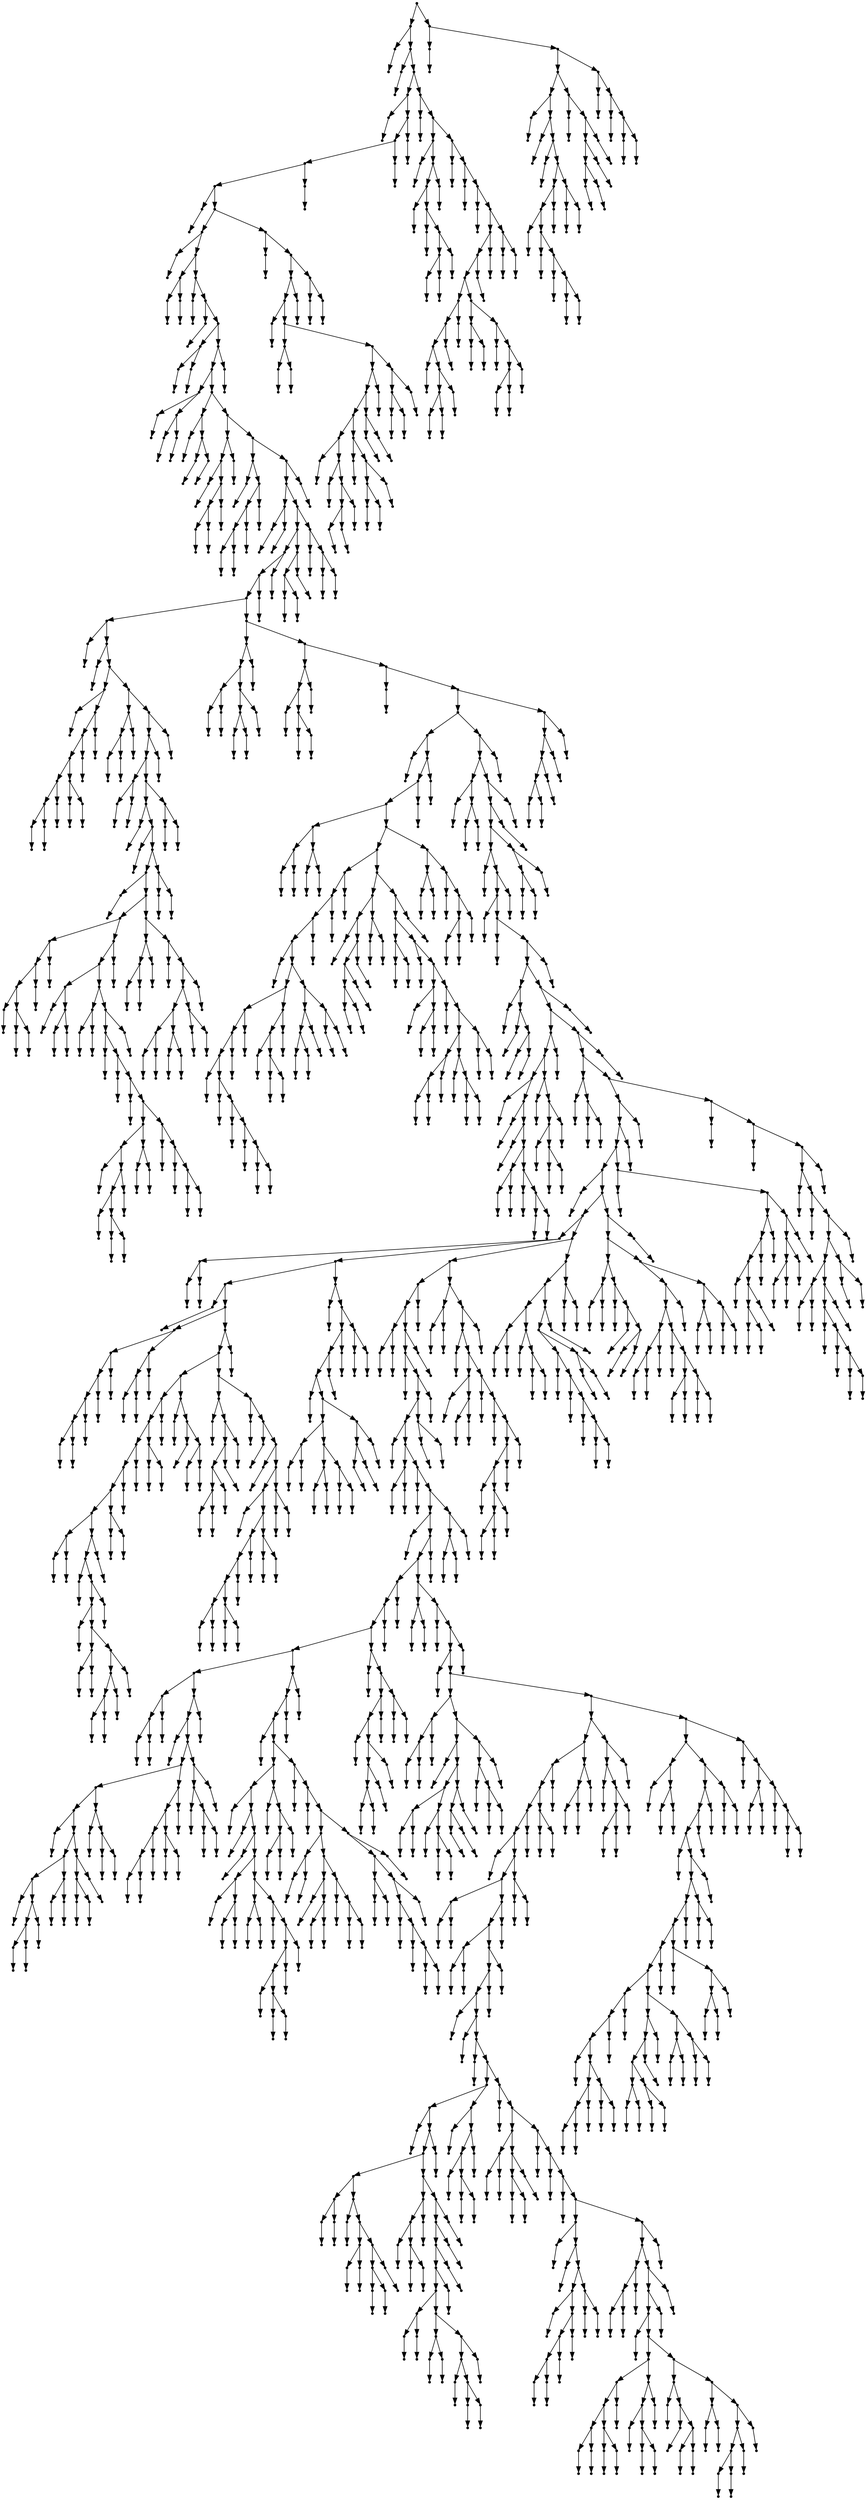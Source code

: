digraph {
  2065 [shape=point];
  2002 [shape=point];
  1 [shape=point];
  0 [shape=point];
  2001 [shape=point];
  3 [shape=point];
  2 [shape=point];
  2000 [shape=point];
  1919 [shape=point];
  5 [shape=point];
  4 [shape=point];
  1918 [shape=point];
  1915 [shape=point];
  1912 [shape=point];
  1909 [shape=point];
  7 [shape=point];
  6 [shape=point];
  1908 [shape=point];
  1842 [shape=point];
  9 [shape=point];
  8 [shape=point];
  1841 [shape=point];
  14 [shape=point];
  11 [shape=point];
  10 [shape=point];
  13 [shape=point];
  12 [shape=point];
  1840 [shape=point];
  16 [shape=point];
  15 [shape=point];
  1839 [shape=point];
  18 [shape=point];
  17 [shape=point];
  1838 [shape=point];
  23 [shape=point];
  20 [shape=point];
  19 [shape=point];
  22 [shape=point];
  21 [shape=point];
  1837 [shape=point];
  1834 [shape=point];
  31 [shape=point];
  25 [shape=point];
  24 [shape=point];
  30 [shape=point];
  27 [shape=point];
  26 [shape=point];
  29 [shape=point];
  28 [shape=point];
  1833 [shape=point];
  39 [shape=point];
  33 [shape=point];
  32 [shape=point];
  38 [shape=point];
  35 [shape=point];
  34 [shape=point];
  37 [shape=point];
  36 [shape=point];
  1832 [shape=point];
  53 [shape=point];
  50 [shape=point];
  41 [shape=point];
  40 [shape=point];
  49 [shape=point];
  46 [shape=point];
  43 [shape=point];
  42 [shape=point];
  45 [shape=point];
  44 [shape=point];
  48 [shape=point];
  47 [shape=point];
  52 [shape=point];
  51 [shape=point];
  1831 [shape=point];
  67 [shape=point];
  55 [shape=point];
  54 [shape=point];
  66 [shape=point];
  63 [shape=point];
  60 [shape=point];
  57 [shape=point];
  56 [shape=point];
  59 [shape=point];
  58 [shape=point];
  62 [shape=point];
  61 [shape=point];
  65 [shape=point];
  64 [shape=point];
  1830 [shape=point];
  1827 [shape=point];
  72 [shape=point];
  69 [shape=point];
  68 [shape=point];
  71 [shape=point];
  70 [shape=point];
  1826 [shape=point];
  1817 [shape=point];
  1808 [shape=point];
  1805 [shape=point];
  1802 [shape=point];
  254 [shape=point];
  74 [shape=point];
  73 [shape=point];
  253 [shape=point];
  76 [shape=point];
  75 [shape=point];
  252 [shape=point];
  99 [shape=point];
  78 [shape=point];
  77 [shape=point];
  98 [shape=point];
  95 [shape=point];
  92 [shape=point];
  86 [shape=point];
  83 [shape=point];
  80 [shape=point];
  79 [shape=point];
  82 [shape=point];
  81 [shape=point];
  85 [shape=point];
  84 [shape=point];
  91 [shape=point];
  88 [shape=point];
  87 [shape=point];
  90 [shape=point];
  89 [shape=point];
  94 [shape=point];
  93 [shape=point];
  97 [shape=point];
  96 [shape=point];
  251 [shape=point];
  107 [shape=point];
  104 [shape=point];
  101 [shape=point];
  100 [shape=point];
  103 [shape=point];
  102 [shape=point];
  106 [shape=point];
  105 [shape=point];
  250 [shape=point];
  247 [shape=point];
  244 [shape=point];
  112 [shape=point];
  109 [shape=point];
  108 [shape=point];
  111 [shape=point];
  110 [shape=point];
  243 [shape=point];
  237 [shape=point];
  114 [shape=point];
  113 [shape=point];
  236 [shape=point];
  116 [shape=point];
  115 [shape=point];
  235 [shape=point];
  229 [shape=point];
  118 [shape=point];
  117 [shape=point];
  228 [shape=point];
  195 [shape=point];
  132 [shape=point];
  129 [shape=point];
  126 [shape=point];
  120 [shape=point];
  119 [shape=point];
  125 [shape=point];
  122 [shape=point];
  121 [shape=point];
  124 [shape=point];
  123 [shape=point];
  128 [shape=point];
  127 [shape=point];
  131 [shape=point];
  130 [shape=point];
  194 [shape=point];
  191 [shape=point];
  140 [shape=point];
  134 [shape=point];
  133 [shape=point];
  139 [shape=point];
  136 [shape=point];
  135 [shape=point];
  138 [shape=point];
  137 [shape=point];
  190 [shape=point];
  145 [shape=point];
  142 [shape=point];
  141 [shape=point];
  144 [shape=point];
  143 [shape=point];
  189 [shape=point];
  186 [shape=point];
  147 [shape=point];
  146 [shape=point];
  185 [shape=point];
  149 [shape=point];
  148 [shape=point];
  184 [shape=point];
  151 [shape=point];
  150 [shape=point];
  183 [shape=point];
  171 [shape=point];
  165 [shape=point];
  153 [shape=point];
  152 [shape=point];
  164 [shape=point];
  161 [shape=point];
  155 [shape=point];
  154 [shape=point];
  160 [shape=point];
  157 [shape=point];
  156 [shape=point];
  159 [shape=point];
  158 [shape=point];
  163 [shape=point];
  162 [shape=point];
  170 [shape=point];
  167 [shape=point];
  166 [shape=point];
  169 [shape=point];
  168 [shape=point];
  182 [shape=point];
  173 [shape=point];
  172 [shape=point];
  181 [shape=point];
  175 [shape=point];
  174 [shape=point];
  180 [shape=point];
  177 [shape=point];
  176 [shape=point];
  179 [shape=point];
  178 [shape=point];
  188 [shape=point];
  187 [shape=point];
  193 [shape=point];
  192 [shape=point];
  227 [shape=point];
  203 [shape=point];
  200 [shape=point];
  197 [shape=point];
  196 [shape=point];
  199 [shape=point];
  198 [shape=point];
  202 [shape=point];
  201 [shape=point];
  226 [shape=point];
  205 [shape=point];
  204 [shape=point];
  225 [shape=point];
  222 [shape=point];
  216 [shape=point];
  210 [shape=point];
  207 [shape=point];
  206 [shape=point];
  209 [shape=point];
  208 [shape=point];
  215 [shape=point];
  212 [shape=point];
  211 [shape=point];
  214 [shape=point];
  213 [shape=point];
  221 [shape=point];
  218 [shape=point];
  217 [shape=point];
  220 [shape=point];
  219 [shape=point];
  224 [shape=point];
  223 [shape=point];
  234 [shape=point];
  231 [shape=point];
  230 [shape=point];
  233 [shape=point];
  232 [shape=point];
  242 [shape=point];
  239 [shape=point];
  238 [shape=point];
  241 [shape=point];
  240 [shape=point];
  246 [shape=point];
  245 [shape=point];
  249 [shape=point];
  248 [shape=point];
  1801 [shape=point];
  271 [shape=point];
  268 [shape=point];
  259 [shape=point];
  256 [shape=point];
  255 [shape=point];
  258 [shape=point];
  257 [shape=point];
  267 [shape=point];
  264 [shape=point];
  261 [shape=point];
  260 [shape=point];
  263 [shape=point];
  262 [shape=point];
  266 [shape=point];
  265 [shape=point];
  270 [shape=point];
  269 [shape=point];
  1800 [shape=point];
  282 [shape=point];
  279 [shape=point];
  273 [shape=point];
  272 [shape=point];
  278 [shape=point];
  275 [shape=point];
  274 [shape=point];
  277 [shape=point];
  276 [shape=point];
  281 [shape=point];
  280 [shape=point];
  1799 [shape=point];
  284 [shape=point];
  283 [shape=point];
  1798 [shape=point];
  1783 [shape=point];
  454 [shape=point];
  286 [shape=point];
  285 [shape=point];
  453 [shape=point];
  450 [shape=point];
  447 [shape=point];
  297 [shape=point];
  291 [shape=point];
  288 [shape=point];
  287 [shape=point];
  290 [shape=point];
  289 [shape=point];
  296 [shape=point];
  293 [shape=point];
  292 [shape=point];
  295 [shape=point];
  294 [shape=point];
  446 [shape=point];
  428 [shape=point];
  359 [shape=point];
  356 [shape=point];
  353 [shape=point];
  350 [shape=point];
  299 [shape=point];
  298 [shape=point];
  349 [shape=point];
  334 [shape=point];
  322 [shape=point];
  319 [shape=point];
  316 [shape=point];
  301 [shape=point];
  300 [shape=point];
  315 [shape=point];
  303 [shape=point];
  302 [shape=point];
  314 [shape=point];
  305 [shape=point];
  304 [shape=point];
  313 [shape=point];
  307 [shape=point];
  306 [shape=point];
  312 [shape=point];
  309 [shape=point];
  308 [shape=point];
  311 [shape=point];
  310 [shape=point];
  318 [shape=point];
  317 [shape=point];
  321 [shape=point];
  320 [shape=point];
  333 [shape=point];
  330 [shape=point];
  324 [shape=point];
  323 [shape=point];
  329 [shape=point];
  326 [shape=point];
  325 [shape=point];
  328 [shape=point];
  327 [shape=point];
  332 [shape=point];
  331 [shape=point];
  348 [shape=point];
  342 [shape=point];
  339 [shape=point];
  336 [shape=point];
  335 [shape=point];
  338 [shape=point];
  337 [shape=point];
  341 [shape=point];
  340 [shape=point];
  347 [shape=point];
  344 [shape=point];
  343 [shape=point];
  346 [shape=point];
  345 [shape=point];
  352 [shape=point];
  351 [shape=point];
  355 [shape=point];
  354 [shape=point];
  358 [shape=point];
  357 [shape=point];
  427 [shape=point];
  379 [shape=point];
  373 [shape=point];
  361 [shape=point];
  360 [shape=point];
  372 [shape=point];
  369 [shape=point];
  366 [shape=point];
  363 [shape=point];
  362 [shape=point];
  365 [shape=point];
  364 [shape=point];
  368 [shape=point];
  367 [shape=point];
  371 [shape=point];
  370 [shape=point];
  378 [shape=point];
  375 [shape=point];
  374 [shape=point];
  377 [shape=point];
  376 [shape=point];
  426 [shape=point];
  423 [shape=point];
  384 [shape=point];
  381 [shape=point];
  380 [shape=point];
  383 [shape=point];
  382 [shape=point];
  422 [shape=point];
  386 [shape=point];
  385 [shape=point];
  421 [shape=point];
  394 [shape=point];
  388 [shape=point];
  387 [shape=point];
  393 [shape=point];
  390 [shape=point];
  389 [shape=point];
  392 [shape=point];
  391 [shape=point];
  420 [shape=point];
  396 [shape=point];
  395 [shape=point];
  419 [shape=point];
  413 [shape=point];
  404 [shape=point];
  401 [shape=point];
  398 [shape=point];
  397 [shape=point];
  400 [shape=point];
  399 [shape=point];
  403 [shape=point];
  402 [shape=point];
  412 [shape=point];
  406 [shape=point];
  405 [shape=point];
  411 [shape=point];
  408 [shape=point];
  407 [shape=point];
  410 [shape=point];
  409 [shape=point];
  418 [shape=point];
  415 [shape=point];
  414 [shape=point];
  417 [shape=point];
  416 [shape=point];
  425 [shape=point];
  424 [shape=point];
  445 [shape=point];
  433 [shape=point];
  430 [shape=point];
  429 [shape=point];
  432 [shape=point];
  431 [shape=point];
  444 [shape=point];
  435 [shape=point];
  434 [shape=point];
  443 [shape=point];
  440 [shape=point];
  437 [shape=point];
  436 [shape=point];
  439 [shape=point];
  438 [shape=point];
  442 [shape=point];
  441 [shape=point];
  449 [shape=point];
  448 [shape=point];
  452 [shape=point];
  451 [shape=point];
  1782 [shape=point];
  1779 [shape=point];
  462 [shape=point];
  456 [shape=point];
  455 [shape=point];
  461 [shape=point];
  458 [shape=point];
  457 [shape=point];
  460 [shape=point];
  459 [shape=point];
  1778 [shape=point];
  1775 [shape=point];
  1772 [shape=point];
  1763 [shape=point];
  464 [shape=point];
  463 [shape=point];
  1762 [shape=point];
  1759 [shape=point];
  466 [shape=point];
  465 [shape=point];
  1758 [shape=point];
  468 [shape=point];
  467 [shape=point];
  1757 [shape=point];
  1754 [shape=point];
  479 [shape=point];
  470 [shape=point];
  469 [shape=point];
  478 [shape=point];
  472 [shape=point];
  471 [shape=point];
  477 [shape=point];
  474 [shape=point];
  473 [shape=point];
  476 [shape=point];
  475 [shape=point];
  1753 [shape=point];
  1750 [shape=point];
  520 [shape=point];
  517 [shape=point];
  502 [shape=point];
  481 [shape=point];
  480 [shape=point];
  501 [shape=point];
  483 [shape=point];
  482 [shape=point];
  500 [shape=point];
  485 [shape=point];
  484 [shape=point];
  499 [shape=point];
  490 [shape=point];
  487 [shape=point];
  486 [shape=point];
  489 [shape=point];
  488 [shape=point];
  498 [shape=point];
  492 [shape=point];
  491 [shape=point];
  497 [shape=point];
  494 [shape=point];
  493 [shape=point];
  496 [shape=point];
  495 [shape=point];
  516 [shape=point];
  504 [shape=point];
  503 [shape=point];
  515 [shape=point];
  512 [shape=point];
  506 [shape=point];
  505 [shape=point];
  511 [shape=point];
  508 [shape=point];
  507 [shape=point];
  510 [shape=point];
  509 [shape=point];
  514 [shape=point];
  513 [shape=point];
  519 [shape=point];
  518 [shape=point];
  1749 [shape=point];
  1746 [shape=point];
  528 [shape=point];
  522 [shape=point];
  521 [shape=point];
  527 [shape=point];
  524 [shape=point];
  523 [shape=point];
  526 [shape=point];
  525 [shape=point];
  1745 [shape=point];
  1700 [shape=point];
  1697 [shape=point];
  1694 [shape=point];
  1661 [shape=point];
  530 [shape=point];
  529 [shape=point];
  1660 [shape=point];
  1600 [shape=point];
  739 [shape=point];
  535 [shape=point];
  532 [shape=point];
  531 [shape=point];
  534 [shape=point];
  533 [shape=point];
  738 [shape=point];
  693 [shape=point];
  537 [shape=point];
  536 [shape=point];
  692 [shape=point];
  560 [shape=point];
  551 [shape=point];
  548 [shape=point];
  545 [shape=point];
  542 [shape=point];
  539 [shape=point];
  538 [shape=point];
  541 [shape=point];
  540 [shape=point];
  544 [shape=point];
  543 [shape=point];
  547 [shape=point];
  546 [shape=point];
  550 [shape=point];
  549 [shape=point];
  559 [shape=point];
  556 [shape=point];
  553 [shape=point];
  552 [shape=point];
  555 [shape=point];
  554 [shape=point];
  558 [shape=point];
  557 [shape=point];
  691 [shape=point];
  688 [shape=point];
  628 [shape=point];
  616 [shape=point];
  613 [shape=point];
  607 [shape=point];
  604 [shape=point];
  601 [shape=point];
  595 [shape=point];
  565 [shape=point];
  562 [shape=point];
  561 [shape=point];
  564 [shape=point];
  563 [shape=point];
  594 [shape=point];
  591 [shape=point];
  567 [shape=point];
  566 [shape=point];
  590 [shape=point];
  587 [shape=point];
  569 [shape=point];
  568 [shape=point];
  586 [shape=point];
  574 [shape=point];
  571 [shape=point];
  570 [shape=point];
  573 [shape=point];
  572 [shape=point];
  585 [shape=point];
  582 [shape=point];
  579 [shape=point];
  576 [shape=point];
  575 [shape=point];
  578 [shape=point];
  577 [shape=point];
  581 [shape=point];
  580 [shape=point];
  584 [shape=point];
  583 [shape=point];
  589 [shape=point];
  588 [shape=point];
  593 [shape=point];
  592 [shape=point];
  600 [shape=point];
  597 [shape=point];
  596 [shape=point];
  599 [shape=point];
  598 [shape=point];
  603 [shape=point];
  602 [shape=point];
  606 [shape=point];
  605 [shape=point];
  612 [shape=point];
  609 [shape=point];
  608 [shape=point];
  611 [shape=point];
  610 [shape=point];
  615 [shape=point];
  614 [shape=point];
  627 [shape=point];
  618 [shape=point];
  617 [shape=point];
  626 [shape=point];
  620 [shape=point];
  619 [shape=point];
  625 [shape=point];
  622 [shape=point];
  621 [shape=point];
  624 [shape=point];
  623 [shape=point];
  687 [shape=point];
  645 [shape=point];
  630 [shape=point];
  629 [shape=point];
  644 [shape=point];
  641 [shape=point];
  638 [shape=point];
  635 [shape=point];
  632 [shape=point];
  631 [shape=point];
  634 [shape=point];
  633 [shape=point];
  637 [shape=point];
  636 [shape=point];
  640 [shape=point];
  639 [shape=point];
  643 [shape=point];
  642 [shape=point];
  686 [shape=point];
  647 [shape=point];
  646 [shape=point];
  685 [shape=point];
  649 [shape=point];
  648 [shape=point];
  684 [shape=point];
  651 [shape=point];
  650 [shape=point];
  683 [shape=point];
  677 [shape=point];
  653 [shape=point];
  652 [shape=point];
  676 [shape=point];
  670 [shape=point];
  667 [shape=point];
  664 [shape=point];
  658 [shape=point];
  655 [shape=point];
  654 [shape=point];
  657 [shape=point];
  656 [shape=point];
  663 [shape=point];
  660 [shape=point];
  659 [shape=point];
  662 [shape=point];
  661 [shape=point];
  666 [shape=point];
  665 [shape=point];
  669 [shape=point];
  668 [shape=point];
  675 [shape=point];
  672 [shape=point];
  671 [shape=point];
  674 [shape=point];
  673 [shape=point];
  682 [shape=point];
  679 [shape=point];
  678 [shape=point];
  681 [shape=point];
  680 [shape=point];
  690 [shape=point];
  689 [shape=point];
  737 [shape=point];
  695 [shape=point];
  694 [shape=point];
  736 [shape=point];
  730 [shape=point];
  727 [shape=point];
  724 [shape=point];
  697 [shape=point];
  696 [shape=point];
  723 [shape=point];
  714 [shape=point];
  702 [shape=point];
  699 [shape=point];
  698 [shape=point];
  701 [shape=point];
  700 [shape=point];
  713 [shape=point];
  707 [shape=point];
  704 [shape=point];
  703 [shape=point];
  706 [shape=point];
  705 [shape=point];
  712 [shape=point];
  709 [shape=point];
  708 [shape=point];
  711 [shape=point];
  710 [shape=point];
  722 [shape=point];
  719 [shape=point];
  716 [shape=point];
  715 [shape=point];
  718 [shape=point];
  717 [shape=point];
  721 [shape=point];
  720 [shape=point];
  726 [shape=point];
  725 [shape=point];
  729 [shape=point];
  728 [shape=point];
  735 [shape=point];
  732 [shape=point];
  731 [shape=point];
  734 [shape=point];
  733 [shape=point];
  1599 [shape=point];
  1554 [shape=point];
  1509 [shape=point];
  1506 [shape=point];
  744 [shape=point];
  741 [shape=point];
  740 [shape=point];
  743 [shape=point];
  742 [shape=point];
  1505 [shape=point];
  1502 [shape=point];
  746 [shape=point];
  745 [shape=point];
  1501 [shape=point];
  1498 [shape=point];
  1492 [shape=point];
  748 [shape=point];
  747 [shape=point];
  1491 [shape=point];
  753 [shape=point];
  750 [shape=point];
  749 [shape=point];
  752 [shape=point];
  751 [shape=point];
  1490 [shape=point];
  755 [shape=point];
  754 [shape=point];
  1489 [shape=point];
  1480 [shape=point];
  757 [shape=point];
  756 [shape=point];
  1479 [shape=point];
  1476 [shape=point];
  990 [shape=point];
  987 [shape=point];
  984 [shape=point];
  957 [shape=point];
  840 [shape=point];
  765 [shape=point];
  762 [shape=point];
  759 [shape=point];
  758 [shape=point];
  761 [shape=point];
  760 [shape=point];
  764 [shape=point];
  763 [shape=point];
  839 [shape=point];
  836 [shape=point];
  767 [shape=point];
  766 [shape=point];
  835 [shape=point];
  823 [shape=point];
  805 [shape=point];
  796 [shape=point];
  769 [shape=point];
  768 [shape=point];
  795 [shape=point];
  786 [shape=point];
  780 [shape=point];
  771 [shape=point];
  770 [shape=point];
  779 [shape=point];
  776 [shape=point];
  773 [shape=point];
  772 [shape=point];
  775 [shape=point];
  774 [shape=point];
  778 [shape=point];
  777 [shape=point];
  785 [shape=point];
  782 [shape=point];
  781 [shape=point];
  784 [shape=point];
  783 [shape=point];
  794 [shape=point];
  791 [shape=point];
  788 [shape=point];
  787 [shape=point];
  790 [shape=point];
  789 [shape=point];
  793 [shape=point];
  792 [shape=point];
  804 [shape=point];
  798 [shape=point];
  797 [shape=point];
  803 [shape=point];
  800 [shape=point];
  799 [shape=point];
  802 [shape=point];
  801 [shape=point];
  822 [shape=point];
  819 [shape=point];
  813 [shape=point];
  810 [shape=point];
  807 [shape=point];
  806 [shape=point];
  809 [shape=point];
  808 [shape=point];
  812 [shape=point];
  811 [shape=point];
  818 [shape=point];
  815 [shape=point];
  814 [shape=point];
  817 [shape=point];
  816 [shape=point];
  821 [shape=point];
  820 [shape=point];
  834 [shape=point];
  831 [shape=point];
  825 [shape=point];
  824 [shape=point];
  830 [shape=point];
  827 [shape=point];
  826 [shape=point];
  829 [shape=point];
  828 [shape=point];
  833 [shape=point];
  832 [shape=point];
  838 [shape=point];
  837 [shape=point];
  956 [shape=point];
  953 [shape=point];
  950 [shape=point];
  842 [shape=point];
  841 [shape=point];
  949 [shape=point];
  895 [shape=point];
  883 [shape=point];
  844 [shape=point];
  843 [shape=point];
  882 [shape=point];
  846 [shape=point];
  845 [shape=point];
  881 [shape=point];
  848 [shape=point];
  847 [shape=point];
  880 [shape=point];
  856 [shape=point];
  850 [shape=point];
  849 [shape=point];
  855 [shape=point];
  852 [shape=point];
  851 [shape=point];
  854 [shape=point];
  853 [shape=point];
  879 [shape=point];
  861 [shape=point];
  858 [shape=point];
  857 [shape=point];
  860 [shape=point];
  859 [shape=point];
  878 [shape=point];
  863 [shape=point];
  862 [shape=point];
  877 [shape=point];
  874 [shape=point];
  871 [shape=point];
  865 [shape=point];
  864 [shape=point];
  870 [shape=point];
  867 [shape=point];
  866 [shape=point];
  869 [shape=point];
  868 [shape=point];
  873 [shape=point];
  872 [shape=point];
  876 [shape=point];
  875 [shape=point];
  894 [shape=point];
  885 [shape=point];
  884 [shape=point];
  893 [shape=point];
  890 [shape=point];
  887 [shape=point];
  886 [shape=point];
  889 [shape=point];
  888 [shape=point];
  892 [shape=point];
  891 [shape=point];
  948 [shape=point];
  897 [shape=point];
  896 [shape=point];
  947 [shape=point];
  899 [shape=point];
  898 [shape=point];
  946 [shape=point];
  922 [shape=point];
  904 [shape=point];
  901 [shape=point];
  900 [shape=point];
  903 [shape=point];
  902 [shape=point];
  921 [shape=point];
  912 [shape=point];
  906 [shape=point];
  905 [shape=point];
  911 [shape=point];
  908 [shape=point];
  907 [shape=point];
  910 [shape=point];
  909 [shape=point];
  920 [shape=point];
  914 [shape=point];
  913 [shape=point];
  919 [shape=point];
  916 [shape=point];
  915 [shape=point];
  918 [shape=point];
  917 [shape=point];
  945 [shape=point];
  942 [shape=point];
  927 [shape=point];
  924 [shape=point];
  923 [shape=point];
  926 [shape=point];
  925 [shape=point];
  941 [shape=point];
  938 [shape=point];
  929 [shape=point];
  928 [shape=point];
  937 [shape=point];
  931 [shape=point];
  930 [shape=point];
  936 [shape=point];
  933 [shape=point];
  932 [shape=point];
  935 [shape=point];
  934 [shape=point];
  940 [shape=point];
  939 [shape=point];
  944 [shape=point];
  943 [shape=point];
  952 [shape=point];
  951 [shape=point];
  955 [shape=point];
  954 [shape=point];
  983 [shape=point];
  959 [shape=point];
  958 [shape=point];
  982 [shape=point];
  976 [shape=point];
  973 [shape=point];
  961 [shape=point];
  960 [shape=point];
  972 [shape=point];
  969 [shape=point];
  966 [shape=point];
  963 [shape=point];
  962 [shape=point];
  965 [shape=point];
  964 [shape=point];
  968 [shape=point];
  967 [shape=point];
  971 [shape=point];
  970 [shape=point];
  975 [shape=point];
  974 [shape=point];
  981 [shape=point];
  978 [shape=point];
  977 [shape=point];
  980 [shape=point];
  979 [shape=point];
  986 [shape=point];
  985 [shape=point];
  989 [shape=point];
  988 [shape=point];
  1475 [shape=point];
  995 [shape=point];
  992 [shape=point];
  991 [shape=point];
  994 [shape=point];
  993 [shape=point];
  1474 [shape=point];
  997 [shape=point];
  996 [shape=point];
  1473 [shape=point];
  1470 [shape=point];
  999 [shape=point];
  998 [shape=point];
  1469 [shape=point];
  1046 [shape=point];
  1007 [shape=point];
  1004 [shape=point];
  1001 [shape=point];
  1000 [shape=point];
  1003 [shape=point];
  1002 [shape=point];
  1006 [shape=point];
  1005 [shape=point];
  1045 [shape=point];
  1033 [shape=point];
  1009 [shape=point];
  1008 [shape=point];
  1032 [shape=point];
  1023 [shape=point];
  1014 [shape=point];
  1011 [shape=point];
  1010 [shape=point];
  1013 [shape=point];
  1012 [shape=point];
  1022 [shape=point];
  1016 [shape=point];
  1015 [shape=point];
  1021 [shape=point];
  1018 [shape=point];
  1017 [shape=point];
  1020 [shape=point];
  1019 [shape=point];
  1031 [shape=point];
  1028 [shape=point];
  1025 [shape=point];
  1024 [shape=point];
  1027 [shape=point];
  1026 [shape=point];
  1030 [shape=point];
  1029 [shape=point];
  1044 [shape=point];
  1041 [shape=point];
  1035 [shape=point];
  1034 [shape=point];
  1040 [shape=point];
  1037 [shape=point];
  1036 [shape=point];
  1039 [shape=point];
  1038 [shape=point];
  1043 [shape=point];
  1042 [shape=point];
  1468 [shape=point];
  1345 [shape=point];
  1330 [shape=point];
  1321 [shape=point];
  1318 [shape=point];
  1312 [shape=point];
  1309 [shape=point];
  1048 [shape=point];
  1047 [shape=point];
  1308 [shape=point];
  1302 [shape=point];
  1053 [shape=point];
  1050 [shape=point];
  1049 [shape=point];
  1052 [shape=point];
  1051 [shape=point];
  1301 [shape=point];
  1298 [shape=point];
  1058 [shape=point];
  1055 [shape=point];
  1054 [shape=point];
  1057 [shape=point];
  1056 [shape=point];
  1297 [shape=point];
  1294 [shape=point];
  1291 [shape=point];
  1060 [shape=point];
  1059 [shape=point];
  1290 [shape=point];
  1062 [shape=point];
  1061 [shape=point];
  1289 [shape=point];
  1064 [shape=point];
  1063 [shape=point];
  1288 [shape=point];
  1156 [shape=point];
  1141 [shape=point];
  1066 [shape=point];
  1065 [shape=point];
  1140 [shape=point];
  1137 [shape=point];
  1089 [shape=point];
  1071 [shape=point];
  1068 [shape=point];
  1067 [shape=point];
  1070 [shape=point];
  1069 [shape=point];
  1088 [shape=point];
  1073 [shape=point];
  1072 [shape=point];
  1087 [shape=point];
  1078 [shape=point];
  1075 [shape=point];
  1074 [shape=point];
  1077 [shape=point];
  1076 [shape=point];
  1086 [shape=point];
  1083 [shape=point];
  1080 [shape=point];
  1079 [shape=point];
  1082 [shape=point];
  1081 [shape=point];
  1085 [shape=point];
  1084 [shape=point];
  1136 [shape=point];
  1100 [shape=point];
  1097 [shape=point];
  1091 [shape=point];
  1090 [shape=point];
  1096 [shape=point];
  1093 [shape=point];
  1092 [shape=point];
  1095 [shape=point];
  1094 [shape=point];
  1099 [shape=point];
  1098 [shape=point];
  1135 [shape=point];
  1132 [shape=point];
  1129 [shape=point];
  1126 [shape=point];
  1123 [shape=point];
  1105 [shape=point];
  1102 [shape=point];
  1101 [shape=point];
  1104 [shape=point];
  1103 [shape=point];
  1122 [shape=point];
  1110 [shape=point];
  1107 [shape=point];
  1106 [shape=point];
  1109 [shape=point];
  1108 [shape=point];
  1121 [shape=point];
  1118 [shape=point];
  1112 [shape=point];
  1111 [shape=point];
  1117 [shape=point];
  1114 [shape=point];
  1113 [shape=point];
  1116 [shape=point];
  1115 [shape=point];
  1120 [shape=point];
  1119 [shape=point];
  1125 [shape=point];
  1124 [shape=point];
  1128 [shape=point];
  1127 [shape=point];
  1131 [shape=point];
  1130 [shape=point];
  1134 [shape=point];
  1133 [shape=point];
  1139 [shape=point];
  1138 [shape=point];
  1155 [shape=point];
  1143 [shape=point];
  1142 [shape=point];
  1154 [shape=point];
  1151 [shape=point];
  1145 [shape=point];
  1144 [shape=point];
  1150 [shape=point];
  1147 [shape=point];
  1146 [shape=point];
  1149 [shape=point];
  1148 [shape=point];
  1153 [shape=point];
  1152 [shape=point];
  1287 [shape=point];
  1158 [shape=point];
  1157 [shape=point];
  1286 [shape=point];
  1172 [shape=point];
  1163 [shape=point];
  1160 [shape=point];
  1159 [shape=point];
  1162 [shape=point];
  1161 [shape=point];
  1171 [shape=point];
  1168 [shape=point];
  1165 [shape=point];
  1164 [shape=point];
  1167 [shape=point];
  1166 [shape=point];
  1170 [shape=point];
  1169 [shape=point];
  1285 [shape=point];
  1174 [shape=point];
  1173 [shape=point];
  1284 [shape=point];
  1176 [shape=point];
  1175 [shape=point];
  1283 [shape=point];
  1178 [shape=point];
  1177 [shape=point];
  1282 [shape=point];
  1204 [shape=point];
  1180 [shape=point];
  1179 [shape=point];
  1203 [shape=point];
  1182 [shape=point];
  1181 [shape=point];
  1202 [shape=point];
  1196 [shape=point];
  1184 [shape=point];
  1183 [shape=point];
  1195 [shape=point];
  1192 [shape=point];
  1189 [shape=point];
  1186 [shape=point];
  1185 [shape=point];
  1188 [shape=point];
  1187 [shape=point];
  1191 [shape=point];
  1190 [shape=point];
  1194 [shape=point];
  1193 [shape=point];
  1201 [shape=point];
  1198 [shape=point];
  1197 [shape=point];
  1200 [shape=point];
  1199 [shape=point];
  1281 [shape=point];
  1278 [shape=point];
  1212 [shape=point];
  1209 [shape=point];
  1206 [shape=point];
  1205 [shape=point];
  1208 [shape=point];
  1207 [shape=point];
  1211 [shape=point];
  1210 [shape=point];
  1277 [shape=point];
  1274 [shape=point];
  1271 [shape=point];
  1214 [shape=point];
  1213 [shape=point];
  1270 [shape=point];
  1240 [shape=point];
  1228 [shape=point];
  1225 [shape=point];
  1219 [shape=point];
  1216 [shape=point];
  1215 [shape=point];
  1218 [shape=point];
  1217 [shape=point];
  1224 [shape=point];
  1221 [shape=point];
  1220 [shape=point];
  1223 [shape=point];
  1222 [shape=point];
  1227 [shape=point];
  1226 [shape=point];
  1239 [shape=point];
  1236 [shape=point];
  1230 [shape=point];
  1229 [shape=point];
  1235 [shape=point];
  1232 [shape=point];
  1231 [shape=point];
  1234 [shape=point];
  1233 [shape=point];
  1238 [shape=point];
  1237 [shape=point];
  1269 [shape=point];
  1251 [shape=point];
  1242 [shape=point];
  1241 [shape=point];
  1250 [shape=point];
  1244 [shape=point];
  1243 [shape=point];
  1249 [shape=point];
  1246 [shape=point];
  1245 [shape=point];
  1248 [shape=point];
  1247 [shape=point];
  1268 [shape=point];
  1256 [shape=point];
  1253 [shape=point];
  1252 [shape=point];
  1255 [shape=point];
  1254 [shape=point];
  1267 [shape=point];
  1264 [shape=point];
  1261 [shape=point];
  1258 [shape=point];
  1257 [shape=point];
  1260 [shape=point];
  1259 [shape=point];
  1263 [shape=point];
  1262 [shape=point];
  1266 [shape=point];
  1265 [shape=point];
  1273 [shape=point];
  1272 [shape=point];
  1276 [shape=point];
  1275 [shape=point];
  1280 [shape=point];
  1279 [shape=point];
  1293 [shape=point];
  1292 [shape=point];
  1296 [shape=point];
  1295 [shape=point];
  1300 [shape=point];
  1299 [shape=point];
  1307 [shape=point];
  1304 [shape=point];
  1303 [shape=point];
  1306 [shape=point];
  1305 [shape=point];
  1311 [shape=point];
  1310 [shape=point];
  1317 [shape=point];
  1314 [shape=point];
  1313 [shape=point];
  1316 [shape=point];
  1315 [shape=point];
  1320 [shape=point];
  1319 [shape=point];
  1329 [shape=point];
  1326 [shape=point];
  1323 [shape=point];
  1322 [shape=point];
  1325 [shape=point];
  1324 [shape=point];
  1328 [shape=point];
  1327 [shape=point];
  1344 [shape=point];
  1341 [shape=point];
  1332 [shape=point];
  1331 [shape=point];
  1340 [shape=point];
  1337 [shape=point];
  1334 [shape=point];
  1333 [shape=point];
  1336 [shape=point];
  1335 [shape=point];
  1339 [shape=point];
  1338 [shape=point];
  1343 [shape=point];
  1342 [shape=point];
  1467 [shape=point];
  1449 [shape=point];
  1353 [shape=point];
  1347 [shape=point];
  1346 [shape=point];
  1352 [shape=point];
  1349 [shape=point];
  1348 [shape=point];
  1351 [shape=point];
  1350 [shape=point];
  1448 [shape=point];
  1442 [shape=point];
  1439 [shape=point];
  1436 [shape=point];
  1355 [shape=point];
  1354 [shape=point];
  1435 [shape=point];
  1432 [shape=point];
  1426 [shape=point];
  1423 [shape=point];
  1411 [shape=point];
  1408 [shape=point];
  1378 [shape=point];
  1375 [shape=point];
  1372 [shape=point];
  1357 [shape=point];
  1356 [shape=point];
  1371 [shape=point];
  1365 [shape=point];
  1362 [shape=point];
  1359 [shape=point];
  1358 [shape=point];
  1361 [shape=point];
  1360 [shape=point];
  1364 [shape=point];
  1363 [shape=point];
  1370 [shape=point];
  1367 [shape=point];
  1366 [shape=point];
  1369 [shape=point];
  1368 [shape=point];
  1374 [shape=point];
  1373 [shape=point];
  1377 [shape=point];
  1376 [shape=point];
  1407 [shape=point];
  1395 [shape=point];
  1392 [shape=point];
  1389 [shape=point];
  1383 [shape=point];
  1380 [shape=point];
  1379 [shape=point];
  1382 [shape=point];
  1381 [shape=point];
  1388 [shape=point];
  1385 [shape=point];
  1384 [shape=point];
  1387 [shape=point];
  1386 [shape=point];
  1391 [shape=point];
  1390 [shape=point];
  1394 [shape=point];
  1393 [shape=point];
  1406 [shape=point];
  1400 [shape=point];
  1397 [shape=point];
  1396 [shape=point];
  1399 [shape=point];
  1398 [shape=point];
  1405 [shape=point];
  1402 [shape=point];
  1401 [shape=point];
  1404 [shape=point];
  1403 [shape=point];
  1410 [shape=point];
  1409 [shape=point];
  1422 [shape=point];
  1413 [shape=point];
  1412 [shape=point];
  1421 [shape=point];
  1418 [shape=point];
  1415 [shape=point];
  1414 [shape=point];
  1417 [shape=point];
  1416 [shape=point];
  1420 [shape=point];
  1419 [shape=point];
  1425 [shape=point];
  1424 [shape=point];
  1431 [shape=point];
  1428 [shape=point];
  1427 [shape=point];
  1430 [shape=point];
  1429 [shape=point];
  1434 [shape=point];
  1433 [shape=point];
  1438 [shape=point];
  1437 [shape=point];
  1441 [shape=point];
  1440 [shape=point];
  1447 [shape=point];
  1444 [shape=point];
  1443 [shape=point];
  1446 [shape=point];
  1445 [shape=point];
  1466 [shape=point];
  1451 [shape=point];
  1450 [shape=point];
  1465 [shape=point];
  1456 [shape=point];
  1453 [shape=point];
  1452 [shape=point];
  1455 [shape=point];
  1454 [shape=point];
  1464 [shape=point];
  1458 [shape=point];
  1457 [shape=point];
  1463 [shape=point];
  1460 [shape=point];
  1459 [shape=point];
  1462 [shape=point];
  1461 [shape=point];
  1472 [shape=point];
  1471 [shape=point];
  1478 [shape=point];
  1477 [shape=point];
  1488 [shape=point];
  1485 [shape=point];
  1482 [shape=point];
  1481 [shape=point];
  1484 [shape=point];
  1483 [shape=point];
  1487 [shape=point];
  1486 [shape=point];
  1497 [shape=point];
  1494 [shape=point];
  1493 [shape=point];
  1496 [shape=point];
  1495 [shape=point];
  1500 [shape=point];
  1499 [shape=point];
  1504 [shape=point];
  1503 [shape=point];
  1508 [shape=point];
  1507 [shape=point];
  1553 [shape=point];
  1514 [shape=point];
  1511 [shape=point];
  1510 [shape=point];
  1513 [shape=point];
  1512 [shape=point];
  1552 [shape=point];
  1549 [shape=point];
  1516 [shape=point];
  1515 [shape=point];
  1548 [shape=point];
  1524 [shape=point];
  1518 [shape=point];
  1517 [shape=point];
  1523 [shape=point];
  1520 [shape=point];
  1519 [shape=point];
  1522 [shape=point];
  1521 [shape=point];
  1547 [shape=point];
  1526 [shape=point];
  1525 [shape=point];
  1546 [shape=point];
  1528 [shape=point];
  1527 [shape=point];
  1545 [shape=point];
  1542 [shape=point];
  1539 [shape=point];
  1530 [shape=point];
  1529 [shape=point];
  1538 [shape=point];
  1535 [shape=point];
  1532 [shape=point];
  1531 [shape=point];
  1534 [shape=point];
  1533 [shape=point];
  1537 [shape=point];
  1536 [shape=point];
  1541 [shape=point];
  1540 [shape=point];
  1544 [shape=point];
  1543 [shape=point];
  1551 [shape=point];
  1550 [shape=point];
  1598 [shape=point];
  1592 [shape=point];
  1568 [shape=point];
  1559 [shape=point];
  1556 [shape=point];
  1555 [shape=point];
  1558 [shape=point];
  1557 [shape=point];
  1567 [shape=point];
  1561 [shape=point];
  1560 [shape=point];
  1566 [shape=point];
  1563 [shape=point];
  1562 [shape=point];
  1565 [shape=point];
  1564 [shape=point];
  1591 [shape=point];
  1588 [shape=point];
  1582 [shape=point];
  1570 [shape=point];
  1569 [shape=point];
  1581 [shape=point];
  1572 [shape=point];
  1571 [shape=point];
  1580 [shape=point];
  1574 [shape=point];
  1573 [shape=point];
  1579 [shape=point];
  1576 [shape=point];
  1575 [shape=point];
  1578 [shape=point];
  1577 [shape=point];
  1587 [shape=point];
  1584 [shape=point];
  1583 [shape=point];
  1586 [shape=point];
  1585 [shape=point];
  1590 [shape=point];
  1589 [shape=point];
  1597 [shape=point];
  1594 [shape=point];
  1593 [shape=point];
  1596 [shape=point];
  1595 [shape=point];
  1659 [shape=point];
  1656 [shape=point];
  1617 [shape=point];
  1605 [shape=point];
  1602 [shape=point];
  1601 [shape=point];
  1604 [shape=point];
  1603 [shape=point];
  1616 [shape=point];
  1607 [shape=point];
  1606 [shape=point];
  1615 [shape=point];
  1609 [shape=point];
  1608 [shape=point];
  1614 [shape=point];
  1611 [shape=point];
  1610 [shape=point];
  1613 [shape=point];
  1612 [shape=point];
  1655 [shape=point];
  1643 [shape=point];
  1640 [shape=point];
  1625 [shape=point];
  1622 [shape=point];
  1619 [shape=point];
  1618 [shape=point];
  1621 [shape=point];
  1620 [shape=point];
  1624 [shape=point];
  1623 [shape=point];
  1639 [shape=point];
  1627 [shape=point];
  1626 [shape=point];
  1638 [shape=point];
  1632 [shape=point];
  1629 [shape=point];
  1628 [shape=point];
  1631 [shape=point];
  1630 [shape=point];
  1637 [shape=point];
  1634 [shape=point];
  1633 [shape=point];
  1636 [shape=point];
  1635 [shape=point];
  1642 [shape=point];
  1641 [shape=point];
  1654 [shape=point];
  1648 [shape=point];
  1645 [shape=point];
  1644 [shape=point];
  1647 [shape=point];
  1646 [shape=point];
  1653 [shape=point];
  1650 [shape=point];
  1649 [shape=point];
  1652 [shape=point];
  1651 [shape=point];
  1658 [shape=point];
  1657 [shape=point];
  1693 [shape=point];
  1663 [shape=point];
  1662 [shape=point];
  1692 [shape=point];
  1680 [shape=point];
  1677 [shape=point];
  1674 [shape=point];
  1665 [shape=point];
  1664 [shape=point];
  1673 [shape=point];
  1670 [shape=point];
  1667 [shape=point];
  1666 [shape=point];
  1669 [shape=point];
  1668 [shape=point];
  1672 [shape=point];
  1671 [shape=point];
  1676 [shape=point];
  1675 [shape=point];
  1679 [shape=point];
  1678 [shape=point];
  1691 [shape=point];
  1688 [shape=point];
  1685 [shape=point];
  1682 [shape=point];
  1681 [shape=point];
  1684 [shape=point];
  1683 [shape=point];
  1687 [shape=point];
  1686 [shape=point];
  1690 [shape=point];
  1689 [shape=point];
  1696 [shape=point];
  1695 [shape=point];
  1699 [shape=point];
  1698 [shape=point];
  1744 [shape=point];
  1702 [shape=point];
  1701 [shape=point];
  1743 [shape=point];
  1704 [shape=point];
  1703 [shape=point];
  1742 [shape=point];
  1739 [shape=point];
  1706 [shape=point];
  1705 [shape=point];
  1738 [shape=point];
  1708 [shape=point];
  1707 [shape=point];
  1737 [shape=point];
  1734 [shape=point];
  1728 [shape=point];
  1713 [shape=point];
  1710 [shape=point];
  1709 [shape=point];
  1712 [shape=point];
  1711 [shape=point];
  1727 [shape=point];
  1724 [shape=point];
  1715 [shape=point];
  1714 [shape=point];
  1723 [shape=point];
  1717 [shape=point];
  1716 [shape=point];
  1722 [shape=point];
  1719 [shape=point];
  1718 [shape=point];
  1721 [shape=point];
  1720 [shape=point];
  1726 [shape=point];
  1725 [shape=point];
  1733 [shape=point];
  1730 [shape=point];
  1729 [shape=point];
  1732 [shape=point];
  1731 [shape=point];
  1736 [shape=point];
  1735 [shape=point];
  1741 [shape=point];
  1740 [shape=point];
  1748 [shape=point];
  1747 [shape=point];
  1752 [shape=point];
  1751 [shape=point];
  1756 [shape=point];
  1755 [shape=point];
  1761 [shape=point];
  1760 [shape=point];
  1771 [shape=point];
  1768 [shape=point];
  1765 [shape=point];
  1764 [shape=point];
  1767 [shape=point];
  1766 [shape=point];
  1770 [shape=point];
  1769 [shape=point];
  1774 [shape=point];
  1773 [shape=point];
  1777 [shape=point];
  1776 [shape=point];
  1781 [shape=point];
  1780 [shape=point];
  1797 [shape=point];
  1794 [shape=point];
  1791 [shape=point];
  1788 [shape=point];
  1785 [shape=point];
  1784 [shape=point];
  1787 [shape=point];
  1786 [shape=point];
  1790 [shape=point];
  1789 [shape=point];
  1793 [shape=point];
  1792 [shape=point];
  1796 [shape=point];
  1795 [shape=point];
  1804 [shape=point];
  1803 [shape=point];
  1807 [shape=point];
  1806 [shape=point];
  1816 [shape=point];
  1813 [shape=point];
  1810 [shape=point];
  1809 [shape=point];
  1812 [shape=point];
  1811 [shape=point];
  1815 [shape=point];
  1814 [shape=point];
  1825 [shape=point];
  1819 [shape=point];
  1818 [shape=point];
  1824 [shape=point];
  1821 [shape=point];
  1820 [shape=point];
  1823 [shape=point];
  1822 [shape=point];
  1829 [shape=point];
  1828 [shape=point];
  1836 [shape=point];
  1835 [shape=point];
  1907 [shape=point];
  1844 [shape=point];
  1843 [shape=point];
  1906 [shape=point];
  1900 [shape=point];
  1897 [shape=point];
  1846 [shape=point];
  1845 [shape=point];
  1896 [shape=point];
  1851 [shape=point];
  1848 [shape=point];
  1847 [shape=point];
  1850 [shape=point];
  1849 [shape=point];
  1895 [shape=point];
  1886 [shape=point];
  1883 [shape=point];
  1877 [shape=point];
  1865 [shape=point];
  1853 [shape=point];
  1852 [shape=point];
  1864 [shape=point];
  1855 [shape=point];
  1854 [shape=point];
  1863 [shape=point];
  1860 [shape=point];
  1857 [shape=point];
  1856 [shape=point];
  1859 [shape=point];
  1858 [shape=point];
  1862 [shape=point];
  1861 [shape=point];
  1876 [shape=point];
  1867 [shape=point];
  1866 [shape=point];
  1875 [shape=point];
  1872 [shape=point];
  1869 [shape=point];
  1868 [shape=point];
  1871 [shape=point];
  1870 [shape=point];
  1874 [shape=point];
  1873 [shape=point];
  1882 [shape=point];
  1879 [shape=point];
  1878 [shape=point];
  1881 [shape=point];
  1880 [shape=point];
  1885 [shape=point];
  1884 [shape=point];
  1894 [shape=point];
  1891 [shape=point];
  1888 [shape=point];
  1887 [shape=point];
  1890 [shape=point];
  1889 [shape=point];
  1893 [shape=point];
  1892 [shape=point];
  1899 [shape=point];
  1898 [shape=point];
  1905 [shape=point];
  1902 [shape=point];
  1901 [shape=point];
  1904 [shape=point];
  1903 [shape=point];
  1911 [shape=point];
  1910 [shape=point];
  1914 [shape=point];
  1913 [shape=point];
  1917 [shape=point];
  1916 [shape=point];
  1999 [shape=point];
  1921 [shape=point];
  1920 [shape=point];
  1998 [shape=point];
  1941 [shape=point];
  1923 [shape=point];
  1922 [shape=point];
  1940 [shape=point];
  1937 [shape=point];
  1925 [shape=point];
  1924 [shape=point];
  1936 [shape=point];
  1927 [shape=point];
  1926 [shape=point];
  1935 [shape=point];
  1932 [shape=point];
  1929 [shape=point];
  1928 [shape=point];
  1931 [shape=point];
  1930 [shape=point];
  1934 [shape=point];
  1933 [shape=point];
  1939 [shape=point];
  1938 [shape=point];
  1997 [shape=point];
  1943 [shape=point];
  1942 [shape=point];
  1996 [shape=point];
  1945 [shape=point];
  1944 [shape=point];
  1995 [shape=point];
  1947 [shape=point];
  1946 [shape=point];
  1994 [shape=point];
  1988 [shape=point];
  1985 [shape=point];
  1982 [shape=point];
  1964 [shape=point];
  1961 [shape=point];
  1958 [shape=point];
  1949 [shape=point];
  1948 [shape=point];
  1957 [shape=point];
  1954 [shape=point];
  1951 [shape=point];
  1950 [shape=point];
  1953 [shape=point];
  1952 [shape=point];
  1956 [shape=point];
  1955 [shape=point];
  1960 [shape=point];
  1959 [shape=point];
  1963 [shape=point];
  1962 [shape=point];
  1981 [shape=point];
  1969 [shape=point];
  1966 [shape=point];
  1965 [shape=point];
  1968 [shape=point];
  1967 [shape=point];
  1980 [shape=point];
  1971 [shape=point];
  1970 [shape=point];
  1979 [shape=point];
  1976 [shape=point];
  1973 [shape=point];
  1972 [shape=point];
  1975 [shape=point];
  1974 [shape=point];
  1978 [shape=point];
  1977 [shape=point];
  1984 [shape=point];
  1983 [shape=point];
  1987 [shape=point];
  1986 [shape=point];
  1993 [shape=point];
  1990 [shape=point];
  1989 [shape=point];
  1992 [shape=point];
  1991 [shape=point];
  2064 [shape=point];
  2004 [shape=point];
  2003 [shape=point];
  2063 [shape=point];
  2051 [shape=point];
  2036 [shape=point];
  2006 [shape=point];
  2005 [shape=point];
  2035 [shape=point];
  2008 [shape=point];
  2007 [shape=point];
  2034 [shape=point];
  2010 [shape=point];
  2009 [shape=point];
  2033 [shape=point];
  2027 [shape=point];
  2024 [shape=point];
  2012 [shape=point];
  2011 [shape=point];
  2023 [shape=point];
  2014 [shape=point];
  2013 [shape=point];
  2022 [shape=point];
  2016 [shape=point];
  2015 [shape=point];
  2021 [shape=point];
  2018 [shape=point];
  2017 [shape=point];
  2020 [shape=point];
  2019 [shape=point];
  2026 [shape=point];
  2025 [shape=point];
  2032 [shape=point];
  2029 [shape=point];
  2028 [shape=point];
  2031 [shape=point];
  2030 [shape=point];
  2050 [shape=point];
  2038 [shape=point];
  2037 [shape=point];
  2049 [shape=point];
  2046 [shape=point];
  2043 [shape=point];
  2040 [shape=point];
  2039 [shape=point];
  2042 [shape=point];
  2041 [shape=point];
  2045 [shape=point];
  2044 [shape=point];
  2048 [shape=point];
  2047 [shape=point];
  2062 [shape=point];
  2053 [shape=point];
  2052 [shape=point];
  2061 [shape=point];
  2055 [shape=point];
  2054 [shape=point];
  2060 [shape=point];
  2057 [shape=point];
  2056 [shape=point];
  2059 [shape=point];
  2058 [shape=point];
2065 -> 2002;
2002 -> 1;
1 -> 0;
2002 -> 2001;
2001 -> 3;
3 -> 2;
2001 -> 2000;
2000 -> 1919;
1919 -> 5;
5 -> 4;
1919 -> 1918;
1918 -> 1915;
1915 -> 1912;
1912 -> 1909;
1909 -> 7;
7 -> 6;
1909 -> 1908;
1908 -> 1842;
1842 -> 9;
9 -> 8;
1842 -> 1841;
1841 -> 14;
14 -> 11;
11 -> 10;
14 -> 13;
13 -> 12;
1841 -> 1840;
1840 -> 16;
16 -> 15;
1840 -> 1839;
1839 -> 18;
18 -> 17;
1839 -> 1838;
1838 -> 23;
23 -> 20;
20 -> 19;
23 -> 22;
22 -> 21;
1838 -> 1837;
1837 -> 1834;
1834 -> 31;
31 -> 25;
25 -> 24;
31 -> 30;
30 -> 27;
27 -> 26;
30 -> 29;
29 -> 28;
1834 -> 1833;
1833 -> 39;
39 -> 33;
33 -> 32;
39 -> 38;
38 -> 35;
35 -> 34;
38 -> 37;
37 -> 36;
1833 -> 1832;
1832 -> 53;
53 -> 50;
50 -> 41;
41 -> 40;
50 -> 49;
49 -> 46;
46 -> 43;
43 -> 42;
46 -> 45;
45 -> 44;
49 -> 48;
48 -> 47;
53 -> 52;
52 -> 51;
1832 -> 1831;
1831 -> 67;
67 -> 55;
55 -> 54;
67 -> 66;
66 -> 63;
63 -> 60;
60 -> 57;
57 -> 56;
60 -> 59;
59 -> 58;
63 -> 62;
62 -> 61;
66 -> 65;
65 -> 64;
1831 -> 1830;
1830 -> 1827;
1827 -> 72;
72 -> 69;
69 -> 68;
72 -> 71;
71 -> 70;
1827 -> 1826;
1826 -> 1817;
1817 -> 1808;
1808 -> 1805;
1805 -> 1802;
1802 -> 254;
254 -> 74;
74 -> 73;
254 -> 253;
253 -> 76;
76 -> 75;
253 -> 252;
252 -> 99;
99 -> 78;
78 -> 77;
99 -> 98;
98 -> 95;
95 -> 92;
92 -> 86;
86 -> 83;
83 -> 80;
80 -> 79;
83 -> 82;
82 -> 81;
86 -> 85;
85 -> 84;
92 -> 91;
91 -> 88;
88 -> 87;
91 -> 90;
90 -> 89;
95 -> 94;
94 -> 93;
98 -> 97;
97 -> 96;
252 -> 251;
251 -> 107;
107 -> 104;
104 -> 101;
101 -> 100;
104 -> 103;
103 -> 102;
107 -> 106;
106 -> 105;
251 -> 250;
250 -> 247;
247 -> 244;
244 -> 112;
112 -> 109;
109 -> 108;
112 -> 111;
111 -> 110;
244 -> 243;
243 -> 237;
237 -> 114;
114 -> 113;
237 -> 236;
236 -> 116;
116 -> 115;
236 -> 235;
235 -> 229;
229 -> 118;
118 -> 117;
229 -> 228;
228 -> 195;
195 -> 132;
132 -> 129;
129 -> 126;
126 -> 120;
120 -> 119;
126 -> 125;
125 -> 122;
122 -> 121;
125 -> 124;
124 -> 123;
129 -> 128;
128 -> 127;
132 -> 131;
131 -> 130;
195 -> 194;
194 -> 191;
191 -> 140;
140 -> 134;
134 -> 133;
140 -> 139;
139 -> 136;
136 -> 135;
139 -> 138;
138 -> 137;
191 -> 190;
190 -> 145;
145 -> 142;
142 -> 141;
145 -> 144;
144 -> 143;
190 -> 189;
189 -> 186;
186 -> 147;
147 -> 146;
186 -> 185;
185 -> 149;
149 -> 148;
185 -> 184;
184 -> 151;
151 -> 150;
184 -> 183;
183 -> 171;
171 -> 165;
165 -> 153;
153 -> 152;
165 -> 164;
164 -> 161;
161 -> 155;
155 -> 154;
161 -> 160;
160 -> 157;
157 -> 156;
160 -> 159;
159 -> 158;
164 -> 163;
163 -> 162;
171 -> 170;
170 -> 167;
167 -> 166;
170 -> 169;
169 -> 168;
183 -> 182;
182 -> 173;
173 -> 172;
182 -> 181;
181 -> 175;
175 -> 174;
181 -> 180;
180 -> 177;
177 -> 176;
180 -> 179;
179 -> 178;
189 -> 188;
188 -> 187;
194 -> 193;
193 -> 192;
228 -> 227;
227 -> 203;
203 -> 200;
200 -> 197;
197 -> 196;
200 -> 199;
199 -> 198;
203 -> 202;
202 -> 201;
227 -> 226;
226 -> 205;
205 -> 204;
226 -> 225;
225 -> 222;
222 -> 216;
216 -> 210;
210 -> 207;
207 -> 206;
210 -> 209;
209 -> 208;
216 -> 215;
215 -> 212;
212 -> 211;
215 -> 214;
214 -> 213;
222 -> 221;
221 -> 218;
218 -> 217;
221 -> 220;
220 -> 219;
225 -> 224;
224 -> 223;
235 -> 234;
234 -> 231;
231 -> 230;
234 -> 233;
233 -> 232;
243 -> 242;
242 -> 239;
239 -> 238;
242 -> 241;
241 -> 240;
247 -> 246;
246 -> 245;
250 -> 249;
249 -> 248;
1802 -> 1801;
1801 -> 271;
271 -> 268;
268 -> 259;
259 -> 256;
256 -> 255;
259 -> 258;
258 -> 257;
268 -> 267;
267 -> 264;
264 -> 261;
261 -> 260;
264 -> 263;
263 -> 262;
267 -> 266;
266 -> 265;
271 -> 270;
270 -> 269;
1801 -> 1800;
1800 -> 282;
282 -> 279;
279 -> 273;
273 -> 272;
279 -> 278;
278 -> 275;
275 -> 274;
278 -> 277;
277 -> 276;
282 -> 281;
281 -> 280;
1800 -> 1799;
1799 -> 284;
284 -> 283;
1799 -> 1798;
1798 -> 1783;
1783 -> 454;
454 -> 286;
286 -> 285;
454 -> 453;
453 -> 450;
450 -> 447;
447 -> 297;
297 -> 291;
291 -> 288;
288 -> 287;
291 -> 290;
290 -> 289;
297 -> 296;
296 -> 293;
293 -> 292;
296 -> 295;
295 -> 294;
447 -> 446;
446 -> 428;
428 -> 359;
359 -> 356;
356 -> 353;
353 -> 350;
350 -> 299;
299 -> 298;
350 -> 349;
349 -> 334;
334 -> 322;
322 -> 319;
319 -> 316;
316 -> 301;
301 -> 300;
316 -> 315;
315 -> 303;
303 -> 302;
315 -> 314;
314 -> 305;
305 -> 304;
314 -> 313;
313 -> 307;
307 -> 306;
313 -> 312;
312 -> 309;
309 -> 308;
312 -> 311;
311 -> 310;
319 -> 318;
318 -> 317;
322 -> 321;
321 -> 320;
334 -> 333;
333 -> 330;
330 -> 324;
324 -> 323;
330 -> 329;
329 -> 326;
326 -> 325;
329 -> 328;
328 -> 327;
333 -> 332;
332 -> 331;
349 -> 348;
348 -> 342;
342 -> 339;
339 -> 336;
336 -> 335;
339 -> 338;
338 -> 337;
342 -> 341;
341 -> 340;
348 -> 347;
347 -> 344;
344 -> 343;
347 -> 346;
346 -> 345;
353 -> 352;
352 -> 351;
356 -> 355;
355 -> 354;
359 -> 358;
358 -> 357;
428 -> 427;
427 -> 379;
379 -> 373;
373 -> 361;
361 -> 360;
373 -> 372;
372 -> 369;
369 -> 366;
366 -> 363;
363 -> 362;
366 -> 365;
365 -> 364;
369 -> 368;
368 -> 367;
372 -> 371;
371 -> 370;
379 -> 378;
378 -> 375;
375 -> 374;
378 -> 377;
377 -> 376;
427 -> 426;
426 -> 423;
423 -> 384;
384 -> 381;
381 -> 380;
384 -> 383;
383 -> 382;
423 -> 422;
422 -> 386;
386 -> 385;
422 -> 421;
421 -> 394;
394 -> 388;
388 -> 387;
394 -> 393;
393 -> 390;
390 -> 389;
393 -> 392;
392 -> 391;
421 -> 420;
420 -> 396;
396 -> 395;
420 -> 419;
419 -> 413;
413 -> 404;
404 -> 401;
401 -> 398;
398 -> 397;
401 -> 400;
400 -> 399;
404 -> 403;
403 -> 402;
413 -> 412;
412 -> 406;
406 -> 405;
412 -> 411;
411 -> 408;
408 -> 407;
411 -> 410;
410 -> 409;
419 -> 418;
418 -> 415;
415 -> 414;
418 -> 417;
417 -> 416;
426 -> 425;
425 -> 424;
446 -> 445;
445 -> 433;
433 -> 430;
430 -> 429;
433 -> 432;
432 -> 431;
445 -> 444;
444 -> 435;
435 -> 434;
444 -> 443;
443 -> 440;
440 -> 437;
437 -> 436;
440 -> 439;
439 -> 438;
443 -> 442;
442 -> 441;
450 -> 449;
449 -> 448;
453 -> 452;
452 -> 451;
1783 -> 1782;
1782 -> 1779;
1779 -> 462;
462 -> 456;
456 -> 455;
462 -> 461;
461 -> 458;
458 -> 457;
461 -> 460;
460 -> 459;
1779 -> 1778;
1778 -> 1775;
1775 -> 1772;
1772 -> 1763;
1763 -> 464;
464 -> 463;
1763 -> 1762;
1762 -> 1759;
1759 -> 466;
466 -> 465;
1759 -> 1758;
1758 -> 468;
468 -> 467;
1758 -> 1757;
1757 -> 1754;
1754 -> 479;
479 -> 470;
470 -> 469;
479 -> 478;
478 -> 472;
472 -> 471;
478 -> 477;
477 -> 474;
474 -> 473;
477 -> 476;
476 -> 475;
1754 -> 1753;
1753 -> 1750;
1750 -> 520;
520 -> 517;
517 -> 502;
502 -> 481;
481 -> 480;
502 -> 501;
501 -> 483;
483 -> 482;
501 -> 500;
500 -> 485;
485 -> 484;
500 -> 499;
499 -> 490;
490 -> 487;
487 -> 486;
490 -> 489;
489 -> 488;
499 -> 498;
498 -> 492;
492 -> 491;
498 -> 497;
497 -> 494;
494 -> 493;
497 -> 496;
496 -> 495;
517 -> 516;
516 -> 504;
504 -> 503;
516 -> 515;
515 -> 512;
512 -> 506;
506 -> 505;
512 -> 511;
511 -> 508;
508 -> 507;
511 -> 510;
510 -> 509;
515 -> 514;
514 -> 513;
520 -> 519;
519 -> 518;
1750 -> 1749;
1749 -> 1746;
1746 -> 528;
528 -> 522;
522 -> 521;
528 -> 527;
527 -> 524;
524 -> 523;
527 -> 526;
526 -> 525;
1746 -> 1745;
1745 -> 1700;
1700 -> 1697;
1697 -> 1694;
1694 -> 1661;
1661 -> 530;
530 -> 529;
1661 -> 1660;
1660 -> 1600;
1600 -> 739;
739 -> 535;
535 -> 532;
532 -> 531;
535 -> 534;
534 -> 533;
739 -> 738;
738 -> 693;
693 -> 537;
537 -> 536;
693 -> 692;
692 -> 560;
560 -> 551;
551 -> 548;
548 -> 545;
545 -> 542;
542 -> 539;
539 -> 538;
542 -> 541;
541 -> 540;
545 -> 544;
544 -> 543;
548 -> 547;
547 -> 546;
551 -> 550;
550 -> 549;
560 -> 559;
559 -> 556;
556 -> 553;
553 -> 552;
556 -> 555;
555 -> 554;
559 -> 558;
558 -> 557;
692 -> 691;
691 -> 688;
688 -> 628;
628 -> 616;
616 -> 613;
613 -> 607;
607 -> 604;
604 -> 601;
601 -> 595;
595 -> 565;
565 -> 562;
562 -> 561;
565 -> 564;
564 -> 563;
595 -> 594;
594 -> 591;
591 -> 567;
567 -> 566;
591 -> 590;
590 -> 587;
587 -> 569;
569 -> 568;
587 -> 586;
586 -> 574;
574 -> 571;
571 -> 570;
574 -> 573;
573 -> 572;
586 -> 585;
585 -> 582;
582 -> 579;
579 -> 576;
576 -> 575;
579 -> 578;
578 -> 577;
582 -> 581;
581 -> 580;
585 -> 584;
584 -> 583;
590 -> 589;
589 -> 588;
594 -> 593;
593 -> 592;
601 -> 600;
600 -> 597;
597 -> 596;
600 -> 599;
599 -> 598;
604 -> 603;
603 -> 602;
607 -> 606;
606 -> 605;
613 -> 612;
612 -> 609;
609 -> 608;
612 -> 611;
611 -> 610;
616 -> 615;
615 -> 614;
628 -> 627;
627 -> 618;
618 -> 617;
627 -> 626;
626 -> 620;
620 -> 619;
626 -> 625;
625 -> 622;
622 -> 621;
625 -> 624;
624 -> 623;
688 -> 687;
687 -> 645;
645 -> 630;
630 -> 629;
645 -> 644;
644 -> 641;
641 -> 638;
638 -> 635;
635 -> 632;
632 -> 631;
635 -> 634;
634 -> 633;
638 -> 637;
637 -> 636;
641 -> 640;
640 -> 639;
644 -> 643;
643 -> 642;
687 -> 686;
686 -> 647;
647 -> 646;
686 -> 685;
685 -> 649;
649 -> 648;
685 -> 684;
684 -> 651;
651 -> 650;
684 -> 683;
683 -> 677;
677 -> 653;
653 -> 652;
677 -> 676;
676 -> 670;
670 -> 667;
667 -> 664;
664 -> 658;
658 -> 655;
655 -> 654;
658 -> 657;
657 -> 656;
664 -> 663;
663 -> 660;
660 -> 659;
663 -> 662;
662 -> 661;
667 -> 666;
666 -> 665;
670 -> 669;
669 -> 668;
676 -> 675;
675 -> 672;
672 -> 671;
675 -> 674;
674 -> 673;
683 -> 682;
682 -> 679;
679 -> 678;
682 -> 681;
681 -> 680;
691 -> 690;
690 -> 689;
738 -> 737;
737 -> 695;
695 -> 694;
737 -> 736;
736 -> 730;
730 -> 727;
727 -> 724;
724 -> 697;
697 -> 696;
724 -> 723;
723 -> 714;
714 -> 702;
702 -> 699;
699 -> 698;
702 -> 701;
701 -> 700;
714 -> 713;
713 -> 707;
707 -> 704;
704 -> 703;
707 -> 706;
706 -> 705;
713 -> 712;
712 -> 709;
709 -> 708;
712 -> 711;
711 -> 710;
723 -> 722;
722 -> 719;
719 -> 716;
716 -> 715;
719 -> 718;
718 -> 717;
722 -> 721;
721 -> 720;
727 -> 726;
726 -> 725;
730 -> 729;
729 -> 728;
736 -> 735;
735 -> 732;
732 -> 731;
735 -> 734;
734 -> 733;
1600 -> 1599;
1599 -> 1554;
1554 -> 1509;
1509 -> 1506;
1506 -> 744;
744 -> 741;
741 -> 740;
744 -> 743;
743 -> 742;
1506 -> 1505;
1505 -> 1502;
1502 -> 746;
746 -> 745;
1502 -> 1501;
1501 -> 1498;
1498 -> 1492;
1492 -> 748;
748 -> 747;
1492 -> 1491;
1491 -> 753;
753 -> 750;
750 -> 749;
753 -> 752;
752 -> 751;
1491 -> 1490;
1490 -> 755;
755 -> 754;
1490 -> 1489;
1489 -> 1480;
1480 -> 757;
757 -> 756;
1480 -> 1479;
1479 -> 1476;
1476 -> 990;
990 -> 987;
987 -> 984;
984 -> 957;
957 -> 840;
840 -> 765;
765 -> 762;
762 -> 759;
759 -> 758;
762 -> 761;
761 -> 760;
765 -> 764;
764 -> 763;
840 -> 839;
839 -> 836;
836 -> 767;
767 -> 766;
836 -> 835;
835 -> 823;
823 -> 805;
805 -> 796;
796 -> 769;
769 -> 768;
796 -> 795;
795 -> 786;
786 -> 780;
780 -> 771;
771 -> 770;
780 -> 779;
779 -> 776;
776 -> 773;
773 -> 772;
776 -> 775;
775 -> 774;
779 -> 778;
778 -> 777;
786 -> 785;
785 -> 782;
782 -> 781;
785 -> 784;
784 -> 783;
795 -> 794;
794 -> 791;
791 -> 788;
788 -> 787;
791 -> 790;
790 -> 789;
794 -> 793;
793 -> 792;
805 -> 804;
804 -> 798;
798 -> 797;
804 -> 803;
803 -> 800;
800 -> 799;
803 -> 802;
802 -> 801;
823 -> 822;
822 -> 819;
819 -> 813;
813 -> 810;
810 -> 807;
807 -> 806;
810 -> 809;
809 -> 808;
813 -> 812;
812 -> 811;
819 -> 818;
818 -> 815;
815 -> 814;
818 -> 817;
817 -> 816;
822 -> 821;
821 -> 820;
835 -> 834;
834 -> 831;
831 -> 825;
825 -> 824;
831 -> 830;
830 -> 827;
827 -> 826;
830 -> 829;
829 -> 828;
834 -> 833;
833 -> 832;
839 -> 838;
838 -> 837;
957 -> 956;
956 -> 953;
953 -> 950;
950 -> 842;
842 -> 841;
950 -> 949;
949 -> 895;
895 -> 883;
883 -> 844;
844 -> 843;
883 -> 882;
882 -> 846;
846 -> 845;
882 -> 881;
881 -> 848;
848 -> 847;
881 -> 880;
880 -> 856;
856 -> 850;
850 -> 849;
856 -> 855;
855 -> 852;
852 -> 851;
855 -> 854;
854 -> 853;
880 -> 879;
879 -> 861;
861 -> 858;
858 -> 857;
861 -> 860;
860 -> 859;
879 -> 878;
878 -> 863;
863 -> 862;
878 -> 877;
877 -> 874;
874 -> 871;
871 -> 865;
865 -> 864;
871 -> 870;
870 -> 867;
867 -> 866;
870 -> 869;
869 -> 868;
874 -> 873;
873 -> 872;
877 -> 876;
876 -> 875;
895 -> 894;
894 -> 885;
885 -> 884;
894 -> 893;
893 -> 890;
890 -> 887;
887 -> 886;
890 -> 889;
889 -> 888;
893 -> 892;
892 -> 891;
949 -> 948;
948 -> 897;
897 -> 896;
948 -> 947;
947 -> 899;
899 -> 898;
947 -> 946;
946 -> 922;
922 -> 904;
904 -> 901;
901 -> 900;
904 -> 903;
903 -> 902;
922 -> 921;
921 -> 912;
912 -> 906;
906 -> 905;
912 -> 911;
911 -> 908;
908 -> 907;
911 -> 910;
910 -> 909;
921 -> 920;
920 -> 914;
914 -> 913;
920 -> 919;
919 -> 916;
916 -> 915;
919 -> 918;
918 -> 917;
946 -> 945;
945 -> 942;
942 -> 927;
927 -> 924;
924 -> 923;
927 -> 926;
926 -> 925;
942 -> 941;
941 -> 938;
938 -> 929;
929 -> 928;
938 -> 937;
937 -> 931;
931 -> 930;
937 -> 936;
936 -> 933;
933 -> 932;
936 -> 935;
935 -> 934;
941 -> 940;
940 -> 939;
945 -> 944;
944 -> 943;
953 -> 952;
952 -> 951;
956 -> 955;
955 -> 954;
984 -> 983;
983 -> 959;
959 -> 958;
983 -> 982;
982 -> 976;
976 -> 973;
973 -> 961;
961 -> 960;
973 -> 972;
972 -> 969;
969 -> 966;
966 -> 963;
963 -> 962;
966 -> 965;
965 -> 964;
969 -> 968;
968 -> 967;
972 -> 971;
971 -> 970;
976 -> 975;
975 -> 974;
982 -> 981;
981 -> 978;
978 -> 977;
981 -> 980;
980 -> 979;
987 -> 986;
986 -> 985;
990 -> 989;
989 -> 988;
1476 -> 1475;
1475 -> 995;
995 -> 992;
992 -> 991;
995 -> 994;
994 -> 993;
1475 -> 1474;
1474 -> 997;
997 -> 996;
1474 -> 1473;
1473 -> 1470;
1470 -> 999;
999 -> 998;
1470 -> 1469;
1469 -> 1046;
1046 -> 1007;
1007 -> 1004;
1004 -> 1001;
1001 -> 1000;
1004 -> 1003;
1003 -> 1002;
1007 -> 1006;
1006 -> 1005;
1046 -> 1045;
1045 -> 1033;
1033 -> 1009;
1009 -> 1008;
1033 -> 1032;
1032 -> 1023;
1023 -> 1014;
1014 -> 1011;
1011 -> 1010;
1014 -> 1013;
1013 -> 1012;
1023 -> 1022;
1022 -> 1016;
1016 -> 1015;
1022 -> 1021;
1021 -> 1018;
1018 -> 1017;
1021 -> 1020;
1020 -> 1019;
1032 -> 1031;
1031 -> 1028;
1028 -> 1025;
1025 -> 1024;
1028 -> 1027;
1027 -> 1026;
1031 -> 1030;
1030 -> 1029;
1045 -> 1044;
1044 -> 1041;
1041 -> 1035;
1035 -> 1034;
1041 -> 1040;
1040 -> 1037;
1037 -> 1036;
1040 -> 1039;
1039 -> 1038;
1044 -> 1043;
1043 -> 1042;
1469 -> 1468;
1468 -> 1345;
1345 -> 1330;
1330 -> 1321;
1321 -> 1318;
1318 -> 1312;
1312 -> 1309;
1309 -> 1048;
1048 -> 1047;
1309 -> 1308;
1308 -> 1302;
1302 -> 1053;
1053 -> 1050;
1050 -> 1049;
1053 -> 1052;
1052 -> 1051;
1302 -> 1301;
1301 -> 1298;
1298 -> 1058;
1058 -> 1055;
1055 -> 1054;
1058 -> 1057;
1057 -> 1056;
1298 -> 1297;
1297 -> 1294;
1294 -> 1291;
1291 -> 1060;
1060 -> 1059;
1291 -> 1290;
1290 -> 1062;
1062 -> 1061;
1290 -> 1289;
1289 -> 1064;
1064 -> 1063;
1289 -> 1288;
1288 -> 1156;
1156 -> 1141;
1141 -> 1066;
1066 -> 1065;
1141 -> 1140;
1140 -> 1137;
1137 -> 1089;
1089 -> 1071;
1071 -> 1068;
1068 -> 1067;
1071 -> 1070;
1070 -> 1069;
1089 -> 1088;
1088 -> 1073;
1073 -> 1072;
1088 -> 1087;
1087 -> 1078;
1078 -> 1075;
1075 -> 1074;
1078 -> 1077;
1077 -> 1076;
1087 -> 1086;
1086 -> 1083;
1083 -> 1080;
1080 -> 1079;
1083 -> 1082;
1082 -> 1081;
1086 -> 1085;
1085 -> 1084;
1137 -> 1136;
1136 -> 1100;
1100 -> 1097;
1097 -> 1091;
1091 -> 1090;
1097 -> 1096;
1096 -> 1093;
1093 -> 1092;
1096 -> 1095;
1095 -> 1094;
1100 -> 1099;
1099 -> 1098;
1136 -> 1135;
1135 -> 1132;
1132 -> 1129;
1129 -> 1126;
1126 -> 1123;
1123 -> 1105;
1105 -> 1102;
1102 -> 1101;
1105 -> 1104;
1104 -> 1103;
1123 -> 1122;
1122 -> 1110;
1110 -> 1107;
1107 -> 1106;
1110 -> 1109;
1109 -> 1108;
1122 -> 1121;
1121 -> 1118;
1118 -> 1112;
1112 -> 1111;
1118 -> 1117;
1117 -> 1114;
1114 -> 1113;
1117 -> 1116;
1116 -> 1115;
1121 -> 1120;
1120 -> 1119;
1126 -> 1125;
1125 -> 1124;
1129 -> 1128;
1128 -> 1127;
1132 -> 1131;
1131 -> 1130;
1135 -> 1134;
1134 -> 1133;
1140 -> 1139;
1139 -> 1138;
1156 -> 1155;
1155 -> 1143;
1143 -> 1142;
1155 -> 1154;
1154 -> 1151;
1151 -> 1145;
1145 -> 1144;
1151 -> 1150;
1150 -> 1147;
1147 -> 1146;
1150 -> 1149;
1149 -> 1148;
1154 -> 1153;
1153 -> 1152;
1288 -> 1287;
1287 -> 1158;
1158 -> 1157;
1287 -> 1286;
1286 -> 1172;
1172 -> 1163;
1163 -> 1160;
1160 -> 1159;
1163 -> 1162;
1162 -> 1161;
1172 -> 1171;
1171 -> 1168;
1168 -> 1165;
1165 -> 1164;
1168 -> 1167;
1167 -> 1166;
1171 -> 1170;
1170 -> 1169;
1286 -> 1285;
1285 -> 1174;
1174 -> 1173;
1285 -> 1284;
1284 -> 1176;
1176 -> 1175;
1284 -> 1283;
1283 -> 1178;
1178 -> 1177;
1283 -> 1282;
1282 -> 1204;
1204 -> 1180;
1180 -> 1179;
1204 -> 1203;
1203 -> 1182;
1182 -> 1181;
1203 -> 1202;
1202 -> 1196;
1196 -> 1184;
1184 -> 1183;
1196 -> 1195;
1195 -> 1192;
1192 -> 1189;
1189 -> 1186;
1186 -> 1185;
1189 -> 1188;
1188 -> 1187;
1192 -> 1191;
1191 -> 1190;
1195 -> 1194;
1194 -> 1193;
1202 -> 1201;
1201 -> 1198;
1198 -> 1197;
1201 -> 1200;
1200 -> 1199;
1282 -> 1281;
1281 -> 1278;
1278 -> 1212;
1212 -> 1209;
1209 -> 1206;
1206 -> 1205;
1209 -> 1208;
1208 -> 1207;
1212 -> 1211;
1211 -> 1210;
1278 -> 1277;
1277 -> 1274;
1274 -> 1271;
1271 -> 1214;
1214 -> 1213;
1271 -> 1270;
1270 -> 1240;
1240 -> 1228;
1228 -> 1225;
1225 -> 1219;
1219 -> 1216;
1216 -> 1215;
1219 -> 1218;
1218 -> 1217;
1225 -> 1224;
1224 -> 1221;
1221 -> 1220;
1224 -> 1223;
1223 -> 1222;
1228 -> 1227;
1227 -> 1226;
1240 -> 1239;
1239 -> 1236;
1236 -> 1230;
1230 -> 1229;
1236 -> 1235;
1235 -> 1232;
1232 -> 1231;
1235 -> 1234;
1234 -> 1233;
1239 -> 1238;
1238 -> 1237;
1270 -> 1269;
1269 -> 1251;
1251 -> 1242;
1242 -> 1241;
1251 -> 1250;
1250 -> 1244;
1244 -> 1243;
1250 -> 1249;
1249 -> 1246;
1246 -> 1245;
1249 -> 1248;
1248 -> 1247;
1269 -> 1268;
1268 -> 1256;
1256 -> 1253;
1253 -> 1252;
1256 -> 1255;
1255 -> 1254;
1268 -> 1267;
1267 -> 1264;
1264 -> 1261;
1261 -> 1258;
1258 -> 1257;
1261 -> 1260;
1260 -> 1259;
1264 -> 1263;
1263 -> 1262;
1267 -> 1266;
1266 -> 1265;
1274 -> 1273;
1273 -> 1272;
1277 -> 1276;
1276 -> 1275;
1281 -> 1280;
1280 -> 1279;
1294 -> 1293;
1293 -> 1292;
1297 -> 1296;
1296 -> 1295;
1301 -> 1300;
1300 -> 1299;
1308 -> 1307;
1307 -> 1304;
1304 -> 1303;
1307 -> 1306;
1306 -> 1305;
1312 -> 1311;
1311 -> 1310;
1318 -> 1317;
1317 -> 1314;
1314 -> 1313;
1317 -> 1316;
1316 -> 1315;
1321 -> 1320;
1320 -> 1319;
1330 -> 1329;
1329 -> 1326;
1326 -> 1323;
1323 -> 1322;
1326 -> 1325;
1325 -> 1324;
1329 -> 1328;
1328 -> 1327;
1345 -> 1344;
1344 -> 1341;
1341 -> 1332;
1332 -> 1331;
1341 -> 1340;
1340 -> 1337;
1337 -> 1334;
1334 -> 1333;
1337 -> 1336;
1336 -> 1335;
1340 -> 1339;
1339 -> 1338;
1344 -> 1343;
1343 -> 1342;
1468 -> 1467;
1467 -> 1449;
1449 -> 1353;
1353 -> 1347;
1347 -> 1346;
1353 -> 1352;
1352 -> 1349;
1349 -> 1348;
1352 -> 1351;
1351 -> 1350;
1449 -> 1448;
1448 -> 1442;
1442 -> 1439;
1439 -> 1436;
1436 -> 1355;
1355 -> 1354;
1436 -> 1435;
1435 -> 1432;
1432 -> 1426;
1426 -> 1423;
1423 -> 1411;
1411 -> 1408;
1408 -> 1378;
1378 -> 1375;
1375 -> 1372;
1372 -> 1357;
1357 -> 1356;
1372 -> 1371;
1371 -> 1365;
1365 -> 1362;
1362 -> 1359;
1359 -> 1358;
1362 -> 1361;
1361 -> 1360;
1365 -> 1364;
1364 -> 1363;
1371 -> 1370;
1370 -> 1367;
1367 -> 1366;
1370 -> 1369;
1369 -> 1368;
1375 -> 1374;
1374 -> 1373;
1378 -> 1377;
1377 -> 1376;
1408 -> 1407;
1407 -> 1395;
1395 -> 1392;
1392 -> 1389;
1389 -> 1383;
1383 -> 1380;
1380 -> 1379;
1383 -> 1382;
1382 -> 1381;
1389 -> 1388;
1388 -> 1385;
1385 -> 1384;
1388 -> 1387;
1387 -> 1386;
1392 -> 1391;
1391 -> 1390;
1395 -> 1394;
1394 -> 1393;
1407 -> 1406;
1406 -> 1400;
1400 -> 1397;
1397 -> 1396;
1400 -> 1399;
1399 -> 1398;
1406 -> 1405;
1405 -> 1402;
1402 -> 1401;
1405 -> 1404;
1404 -> 1403;
1411 -> 1410;
1410 -> 1409;
1423 -> 1422;
1422 -> 1413;
1413 -> 1412;
1422 -> 1421;
1421 -> 1418;
1418 -> 1415;
1415 -> 1414;
1418 -> 1417;
1417 -> 1416;
1421 -> 1420;
1420 -> 1419;
1426 -> 1425;
1425 -> 1424;
1432 -> 1431;
1431 -> 1428;
1428 -> 1427;
1431 -> 1430;
1430 -> 1429;
1435 -> 1434;
1434 -> 1433;
1439 -> 1438;
1438 -> 1437;
1442 -> 1441;
1441 -> 1440;
1448 -> 1447;
1447 -> 1444;
1444 -> 1443;
1447 -> 1446;
1446 -> 1445;
1467 -> 1466;
1466 -> 1451;
1451 -> 1450;
1466 -> 1465;
1465 -> 1456;
1456 -> 1453;
1453 -> 1452;
1456 -> 1455;
1455 -> 1454;
1465 -> 1464;
1464 -> 1458;
1458 -> 1457;
1464 -> 1463;
1463 -> 1460;
1460 -> 1459;
1463 -> 1462;
1462 -> 1461;
1473 -> 1472;
1472 -> 1471;
1479 -> 1478;
1478 -> 1477;
1489 -> 1488;
1488 -> 1485;
1485 -> 1482;
1482 -> 1481;
1485 -> 1484;
1484 -> 1483;
1488 -> 1487;
1487 -> 1486;
1498 -> 1497;
1497 -> 1494;
1494 -> 1493;
1497 -> 1496;
1496 -> 1495;
1501 -> 1500;
1500 -> 1499;
1505 -> 1504;
1504 -> 1503;
1509 -> 1508;
1508 -> 1507;
1554 -> 1553;
1553 -> 1514;
1514 -> 1511;
1511 -> 1510;
1514 -> 1513;
1513 -> 1512;
1553 -> 1552;
1552 -> 1549;
1549 -> 1516;
1516 -> 1515;
1549 -> 1548;
1548 -> 1524;
1524 -> 1518;
1518 -> 1517;
1524 -> 1523;
1523 -> 1520;
1520 -> 1519;
1523 -> 1522;
1522 -> 1521;
1548 -> 1547;
1547 -> 1526;
1526 -> 1525;
1547 -> 1546;
1546 -> 1528;
1528 -> 1527;
1546 -> 1545;
1545 -> 1542;
1542 -> 1539;
1539 -> 1530;
1530 -> 1529;
1539 -> 1538;
1538 -> 1535;
1535 -> 1532;
1532 -> 1531;
1535 -> 1534;
1534 -> 1533;
1538 -> 1537;
1537 -> 1536;
1542 -> 1541;
1541 -> 1540;
1545 -> 1544;
1544 -> 1543;
1552 -> 1551;
1551 -> 1550;
1599 -> 1598;
1598 -> 1592;
1592 -> 1568;
1568 -> 1559;
1559 -> 1556;
1556 -> 1555;
1559 -> 1558;
1558 -> 1557;
1568 -> 1567;
1567 -> 1561;
1561 -> 1560;
1567 -> 1566;
1566 -> 1563;
1563 -> 1562;
1566 -> 1565;
1565 -> 1564;
1592 -> 1591;
1591 -> 1588;
1588 -> 1582;
1582 -> 1570;
1570 -> 1569;
1582 -> 1581;
1581 -> 1572;
1572 -> 1571;
1581 -> 1580;
1580 -> 1574;
1574 -> 1573;
1580 -> 1579;
1579 -> 1576;
1576 -> 1575;
1579 -> 1578;
1578 -> 1577;
1588 -> 1587;
1587 -> 1584;
1584 -> 1583;
1587 -> 1586;
1586 -> 1585;
1591 -> 1590;
1590 -> 1589;
1598 -> 1597;
1597 -> 1594;
1594 -> 1593;
1597 -> 1596;
1596 -> 1595;
1660 -> 1659;
1659 -> 1656;
1656 -> 1617;
1617 -> 1605;
1605 -> 1602;
1602 -> 1601;
1605 -> 1604;
1604 -> 1603;
1617 -> 1616;
1616 -> 1607;
1607 -> 1606;
1616 -> 1615;
1615 -> 1609;
1609 -> 1608;
1615 -> 1614;
1614 -> 1611;
1611 -> 1610;
1614 -> 1613;
1613 -> 1612;
1656 -> 1655;
1655 -> 1643;
1643 -> 1640;
1640 -> 1625;
1625 -> 1622;
1622 -> 1619;
1619 -> 1618;
1622 -> 1621;
1621 -> 1620;
1625 -> 1624;
1624 -> 1623;
1640 -> 1639;
1639 -> 1627;
1627 -> 1626;
1639 -> 1638;
1638 -> 1632;
1632 -> 1629;
1629 -> 1628;
1632 -> 1631;
1631 -> 1630;
1638 -> 1637;
1637 -> 1634;
1634 -> 1633;
1637 -> 1636;
1636 -> 1635;
1643 -> 1642;
1642 -> 1641;
1655 -> 1654;
1654 -> 1648;
1648 -> 1645;
1645 -> 1644;
1648 -> 1647;
1647 -> 1646;
1654 -> 1653;
1653 -> 1650;
1650 -> 1649;
1653 -> 1652;
1652 -> 1651;
1659 -> 1658;
1658 -> 1657;
1694 -> 1693;
1693 -> 1663;
1663 -> 1662;
1693 -> 1692;
1692 -> 1680;
1680 -> 1677;
1677 -> 1674;
1674 -> 1665;
1665 -> 1664;
1674 -> 1673;
1673 -> 1670;
1670 -> 1667;
1667 -> 1666;
1670 -> 1669;
1669 -> 1668;
1673 -> 1672;
1672 -> 1671;
1677 -> 1676;
1676 -> 1675;
1680 -> 1679;
1679 -> 1678;
1692 -> 1691;
1691 -> 1688;
1688 -> 1685;
1685 -> 1682;
1682 -> 1681;
1685 -> 1684;
1684 -> 1683;
1688 -> 1687;
1687 -> 1686;
1691 -> 1690;
1690 -> 1689;
1697 -> 1696;
1696 -> 1695;
1700 -> 1699;
1699 -> 1698;
1745 -> 1744;
1744 -> 1702;
1702 -> 1701;
1744 -> 1743;
1743 -> 1704;
1704 -> 1703;
1743 -> 1742;
1742 -> 1739;
1739 -> 1706;
1706 -> 1705;
1739 -> 1738;
1738 -> 1708;
1708 -> 1707;
1738 -> 1737;
1737 -> 1734;
1734 -> 1728;
1728 -> 1713;
1713 -> 1710;
1710 -> 1709;
1713 -> 1712;
1712 -> 1711;
1728 -> 1727;
1727 -> 1724;
1724 -> 1715;
1715 -> 1714;
1724 -> 1723;
1723 -> 1717;
1717 -> 1716;
1723 -> 1722;
1722 -> 1719;
1719 -> 1718;
1722 -> 1721;
1721 -> 1720;
1727 -> 1726;
1726 -> 1725;
1734 -> 1733;
1733 -> 1730;
1730 -> 1729;
1733 -> 1732;
1732 -> 1731;
1737 -> 1736;
1736 -> 1735;
1742 -> 1741;
1741 -> 1740;
1749 -> 1748;
1748 -> 1747;
1753 -> 1752;
1752 -> 1751;
1757 -> 1756;
1756 -> 1755;
1762 -> 1761;
1761 -> 1760;
1772 -> 1771;
1771 -> 1768;
1768 -> 1765;
1765 -> 1764;
1768 -> 1767;
1767 -> 1766;
1771 -> 1770;
1770 -> 1769;
1775 -> 1774;
1774 -> 1773;
1778 -> 1777;
1777 -> 1776;
1782 -> 1781;
1781 -> 1780;
1798 -> 1797;
1797 -> 1794;
1794 -> 1791;
1791 -> 1788;
1788 -> 1785;
1785 -> 1784;
1788 -> 1787;
1787 -> 1786;
1791 -> 1790;
1790 -> 1789;
1794 -> 1793;
1793 -> 1792;
1797 -> 1796;
1796 -> 1795;
1805 -> 1804;
1804 -> 1803;
1808 -> 1807;
1807 -> 1806;
1817 -> 1816;
1816 -> 1813;
1813 -> 1810;
1810 -> 1809;
1813 -> 1812;
1812 -> 1811;
1816 -> 1815;
1815 -> 1814;
1826 -> 1825;
1825 -> 1819;
1819 -> 1818;
1825 -> 1824;
1824 -> 1821;
1821 -> 1820;
1824 -> 1823;
1823 -> 1822;
1830 -> 1829;
1829 -> 1828;
1837 -> 1836;
1836 -> 1835;
1908 -> 1907;
1907 -> 1844;
1844 -> 1843;
1907 -> 1906;
1906 -> 1900;
1900 -> 1897;
1897 -> 1846;
1846 -> 1845;
1897 -> 1896;
1896 -> 1851;
1851 -> 1848;
1848 -> 1847;
1851 -> 1850;
1850 -> 1849;
1896 -> 1895;
1895 -> 1886;
1886 -> 1883;
1883 -> 1877;
1877 -> 1865;
1865 -> 1853;
1853 -> 1852;
1865 -> 1864;
1864 -> 1855;
1855 -> 1854;
1864 -> 1863;
1863 -> 1860;
1860 -> 1857;
1857 -> 1856;
1860 -> 1859;
1859 -> 1858;
1863 -> 1862;
1862 -> 1861;
1877 -> 1876;
1876 -> 1867;
1867 -> 1866;
1876 -> 1875;
1875 -> 1872;
1872 -> 1869;
1869 -> 1868;
1872 -> 1871;
1871 -> 1870;
1875 -> 1874;
1874 -> 1873;
1883 -> 1882;
1882 -> 1879;
1879 -> 1878;
1882 -> 1881;
1881 -> 1880;
1886 -> 1885;
1885 -> 1884;
1895 -> 1894;
1894 -> 1891;
1891 -> 1888;
1888 -> 1887;
1891 -> 1890;
1890 -> 1889;
1894 -> 1893;
1893 -> 1892;
1900 -> 1899;
1899 -> 1898;
1906 -> 1905;
1905 -> 1902;
1902 -> 1901;
1905 -> 1904;
1904 -> 1903;
1912 -> 1911;
1911 -> 1910;
1915 -> 1914;
1914 -> 1913;
1918 -> 1917;
1917 -> 1916;
2000 -> 1999;
1999 -> 1921;
1921 -> 1920;
1999 -> 1998;
1998 -> 1941;
1941 -> 1923;
1923 -> 1922;
1941 -> 1940;
1940 -> 1937;
1937 -> 1925;
1925 -> 1924;
1937 -> 1936;
1936 -> 1927;
1927 -> 1926;
1936 -> 1935;
1935 -> 1932;
1932 -> 1929;
1929 -> 1928;
1932 -> 1931;
1931 -> 1930;
1935 -> 1934;
1934 -> 1933;
1940 -> 1939;
1939 -> 1938;
1998 -> 1997;
1997 -> 1943;
1943 -> 1942;
1997 -> 1996;
1996 -> 1945;
1945 -> 1944;
1996 -> 1995;
1995 -> 1947;
1947 -> 1946;
1995 -> 1994;
1994 -> 1988;
1988 -> 1985;
1985 -> 1982;
1982 -> 1964;
1964 -> 1961;
1961 -> 1958;
1958 -> 1949;
1949 -> 1948;
1958 -> 1957;
1957 -> 1954;
1954 -> 1951;
1951 -> 1950;
1954 -> 1953;
1953 -> 1952;
1957 -> 1956;
1956 -> 1955;
1961 -> 1960;
1960 -> 1959;
1964 -> 1963;
1963 -> 1962;
1982 -> 1981;
1981 -> 1969;
1969 -> 1966;
1966 -> 1965;
1969 -> 1968;
1968 -> 1967;
1981 -> 1980;
1980 -> 1971;
1971 -> 1970;
1980 -> 1979;
1979 -> 1976;
1976 -> 1973;
1973 -> 1972;
1976 -> 1975;
1975 -> 1974;
1979 -> 1978;
1978 -> 1977;
1985 -> 1984;
1984 -> 1983;
1988 -> 1987;
1987 -> 1986;
1994 -> 1993;
1993 -> 1990;
1990 -> 1989;
1993 -> 1992;
1992 -> 1991;
2065 -> 2064;
2064 -> 2004;
2004 -> 2003;
2064 -> 2063;
2063 -> 2051;
2051 -> 2036;
2036 -> 2006;
2006 -> 2005;
2036 -> 2035;
2035 -> 2008;
2008 -> 2007;
2035 -> 2034;
2034 -> 2010;
2010 -> 2009;
2034 -> 2033;
2033 -> 2027;
2027 -> 2024;
2024 -> 2012;
2012 -> 2011;
2024 -> 2023;
2023 -> 2014;
2014 -> 2013;
2023 -> 2022;
2022 -> 2016;
2016 -> 2015;
2022 -> 2021;
2021 -> 2018;
2018 -> 2017;
2021 -> 2020;
2020 -> 2019;
2027 -> 2026;
2026 -> 2025;
2033 -> 2032;
2032 -> 2029;
2029 -> 2028;
2032 -> 2031;
2031 -> 2030;
2051 -> 2050;
2050 -> 2038;
2038 -> 2037;
2050 -> 2049;
2049 -> 2046;
2046 -> 2043;
2043 -> 2040;
2040 -> 2039;
2043 -> 2042;
2042 -> 2041;
2046 -> 2045;
2045 -> 2044;
2049 -> 2048;
2048 -> 2047;
2063 -> 2062;
2062 -> 2053;
2053 -> 2052;
2062 -> 2061;
2061 -> 2055;
2055 -> 2054;
2061 -> 2060;
2060 -> 2057;
2057 -> 2056;
2060 -> 2059;
2059 -> 2058;
}
